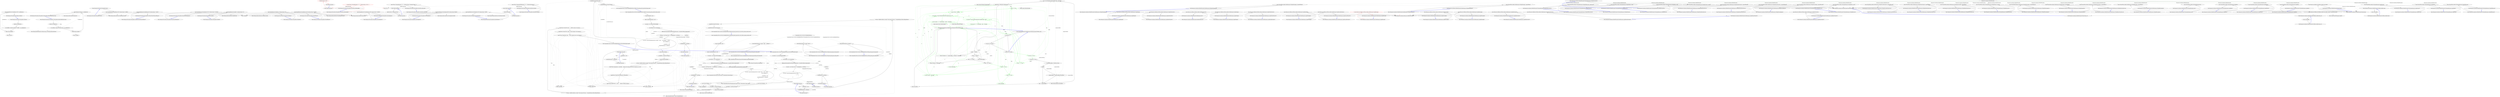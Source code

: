 digraph  {
n0 [cluster="Humanizer.Tests.Bytes.ParsingTests.Parse()", label="Entry Humanizer.Tests.Bytes.ParsingTests.Parse()", span="10-10"];
n1 [cluster="Humanizer.Tests.Bytes.ParsingTests.Parse()", label="Assert.Equal(ByteSize.FromKilobytes(1020), ByteSize.Parse(''1020KB''))", span="12-12"];
n2 [cluster="Humanizer.Tests.Bytes.ParsingTests.Parse()", label="Exit Humanizer.Tests.Bytes.ParsingTests.Parse()", span="10-10"];
n3 [cluster="Humanizer.Bytes.ByteSize.FromKilobytes(double)", label="Entry Humanizer.Bytes.ByteSize.FromKilobytes(double)", span="103-103"];
n4 [cluster="Humanizer.Bytes.ByteSize.Parse(string)", label="Entry Humanizer.Bytes.ByteSize.Parse(string)", span="354-354"];
n5 [cluster="Unk.Equal", label="Entry Unk.Equal", span=""];
n6 [cluster="Humanizer.Tests.Bytes.ParsingTests.TryParse()", label="Entry Humanizer.Tests.Bytes.ParsingTests.TryParse()", span="16-16"];
n7 [cluster="Humanizer.Tests.Bytes.ParsingTests.TryParse()", label="ByteSize resultByteSize", span="18-18"];
n8 [cluster="Humanizer.Tests.Bytes.ParsingTests.TryParse()", label="var resultBool = ByteSize.TryParse(''1020KB'', out resultByteSize)", span="19-19"];
n9 [cluster="Humanizer.Tests.Bytes.ParsingTests.TryParse()", label="Assert.True(resultBool)", span="21-21"];
n12 [cluster="Humanizer.Bytes.ByteSize.TryParse(string, out Humanizer.Bytes.ByteSize)", label="Entry Humanizer.Bytes.ByteSize.TryParse(string, out Humanizer.Bytes.ByteSize)", span="280-280"];
n10 [cluster="Humanizer.Tests.Bytes.ParsingTests.TryParse()", label="Assert.Equal(ByteSize.FromKilobytes(1020), resultByteSize)", span="22-22"];
n13 [cluster="Unk.True", label="Entry Unk.True", span=""];
n11 [cluster="Humanizer.Tests.Bytes.ParsingTests.TryParse()", label="Exit Humanizer.Tests.Bytes.ParsingTests.TryParse()", span="16-16"];
n14 [cluster="Humanizer.Tests.Bytes.ParsingTests.ParseDecimalMegabytes()", label="Entry Humanizer.Tests.Bytes.ParsingTests.ParseDecimalMegabytes()", span="26-26"];
n15 [cluster="Humanizer.Tests.Bytes.ParsingTests.ParseDecimalMegabytes()", label="Assert.Equal(ByteSize.FromMegabytes(100.5), ByteSize.Parse(''100.5MB''))", span="28-28"];
n16 [cluster="Humanizer.Tests.Bytes.ParsingTests.ParseDecimalMegabytes()", label="Exit Humanizer.Tests.Bytes.ParsingTests.ParseDecimalMegabytes()", span="26-26"];
n17 [cluster="Humanizer.Bytes.ByteSize.FromMegabytes(double)", label="Entry Humanizer.Bytes.ByteSize.FromMegabytes(double)", span="108-108"];
n18 [cluster="Humanizer.Tests.Bytes.ParsingTests.TryParseReturnsFalseOnBadValue(string)", label="Entry Humanizer.Tests.Bytes.ParsingTests.TryParseReturnsFalseOnBadValue(string)", span="35-35"];
n19 [cluster="Humanizer.Tests.Bytes.ParsingTests.TryParseReturnsFalseOnBadValue(string)", label="ByteSize resultByteSize", span="37-37"];
n20 [cluster="Humanizer.Tests.Bytes.ParsingTests.TryParseReturnsFalseOnBadValue(string)", label="var resultBool = ByteSize.TryParse(input, out resultByteSize)", span="38-38"];
n21 [cluster="Humanizer.Tests.Bytes.ParsingTests.TryParseReturnsFalseOnBadValue(string)", label="Assert.False(resultBool)", span="40-40"];
n22 [cluster="Humanizer.Tests.Bytes.ParsingTests.TryParseReturnsFalseOnBadValue(string)", label="Assert.Equal(new ByteSize(), resultByteSize)", span="41-41"];
n24 [cluster="Unk.False", label="Entry Unk.False", span=""];
n23 [cluster="Humanizer.Tests.Bytes.ParsingTests.TryParseReturnsFalseOnBadValue(string)", label="Exit Humanizer.Tests.Bytes.ParsingTests.TryParseReturnsFalseOnBadValue(string)", span="35-35"];
n25 [cluster="Humanizer.Bytes.ByteSize.ByteSize()", label="Entry Humanizer.Bytes.ByteSize.ByteSize()", span="8-8"];
n26 [cluster="Humanizer.Tests.Bytes.ParsingTests.TryParseWorksWithLotsOfSpaces()", label="Entry Humanizer.Tests.Bytes.ParsingTests.TryParseWorksWithLotsOfSpaces()", span="45-45"];
n27 [cluster="Humanizer.Tests.Bytes.ParsingTests.TryParseWorksWithLotsOfSpaces()", label="Assert.Equal(ByteSize.FromKilobytes(100), ByteSize.Parse('' 100 KB ''))", span="47-47"];
n28 [cluster="Humanizer.Tests.Bytes.ParsingTests.TryParseWorksWithLotsOfSpaces()", label="Exit Humanizer.Tests.Bytes.ParsingTests.TryParseWorksWithLotsOfSpaces()", span="45-45"];
n29 [cluster="Humanizer.Tests.Bytes.ParsingTests.ParseThrowsOnPartialBits()", label="Entry Humanizer.Tests.Bytes.ParsingTests.ParseThrowsOnPartialBits()", span="51-51"];
n30 [cluster="Humanizer.Tests.Bytes.ParsingTests.ParseThrowsOnPartialBits()", color=red, community=0, label="0: Assert.Throws<FormatException>(() => { ByteSize.Parse(''10.5b''); })", span="53-53"];
n31 [cluster="Humanizer.Tests.Bytes.ParsingTests.ParseThrowsOnPartialBits()", label="Exit Humanizer.Tests.Bytes.ParsingTests.ParseThrowsOnPartialBits()", span="51-51"];
n32 [cluster="Unk.>", label="Entry Unk.>", span=""];
n33 [cluster="lambda expression", label="Entry lambda expression", span="53-53"];
n34 [cluster="lambda expression", color=red, community=0, label="0: ByteSize.Parse(''10.5b'')", span="53-53"];
n35 [cluster="lambda expression", label="Exit lambda expression", span="53-53"];
n36 [cluster="Humanizer.Tests.Bytes.ParsingTests.ParseThrowsOnInvalid()", label="Entry Humanizer.Tests.Bytes.ParsingTests.ParseThrowsOnInvalid()", span="57-57"];
n37 [cluster="Humanizer.Tests.Bytes.ParsingTests.ParseThrowsOnInvalid()", label="Assert.Throws<FormatException>(() => { ByteSize.Parse(''Unexpected Value''); })", span="59-59"];
n38 [cluster="Humanizer.Tests.Bytes.ParsingTests.ParseThrowsOnInvalid()", label="Exit Humanizer.Tests.Bytes.ParsingTests.ParseThrowsOnInvalid()", span="57-57"];
n39 [cluster="lambda expression", label="Entry lambda expression", span="59-59"];
n40 [cluster="lambda expression", label="ByteSize.Parse(''Unexpected Value'')", span="59-59"];
n41 [cluster="lambda expression", label="Exit lambda expression", span="59-59"];
n42 [cluster="Humanizer.Tests.Bytes.ParsingTests.ParseThrowsOnNull()", label="Entry Humanizer.Tests.Bytes.ParsingTests.ParseThrowsOnNull()", span="63-63"];
n43 [cluster="Humanizer.Tests.Bytes.ParsingTests.ParseThrowsOnNull()", label="Assert.Throws<ArgumentNullException>(() => { ByteSize.Parse(null); })", span="65-65"];
n44 [cluster="Humanizer.Tests.Bytes.ParsingTests.ParseThrowsOnNull()", label="Exit Humanizer.Tests.Bytes.ParsingTests.ParseThrowsOnNull()", span="63-63"];
n45 [cluster="lambda expression", label="Entry lambda expression", span="65-65"];
n46 [cluster="lambda expression", label="ByteSize.Parse(null)", span="65-65"];
n47 [cluster="lambda expression", label="Exit lambda expression", span="65-65"];
n48 [cluster="Humanizer.Tests.Bytes.ParsingTests.ParseBits()", label="Entry Humanizer.Tests.Bytes.ParsingTests.ParseBits()", span="69-69"];
n49 [cluster="Humanizer.Tests.Bytes.ParsingTests.ParseBits()", label="Assert.Equal(ByteSize.FromBits(1), ByteSize.Parse(''1b''))", span="71-71"];
n50 [cluster="Humanizer.Tests.Bytes.ParsingTests.ParseBits()", label="Exit Humanizer.Tests.Bytes.ParsingTests.ParseBits()", span="69-69"];
n51 [cluster="Humanizer.Bytes.ByteSize.FromBits(long)", label="Entry Humanizer.Bytes.ByteSize.FromBits(long)", span="93-93"];
n52 [cluster="Humanizer.Tests.Bytes.ParsingTests.ParseBytes()", label="Entry Humanizer.Tests.Bytes.ParsingTests.ParseBytes()", span="75-75"];
n53 [cluster="Humanizer.Tests.Bytes.ParsingTests.ParseBytes()", label="Assert.Equal(ByteSize.FromBytes(1), ByteSize.Parse(''1B''))", span="77-77"];
n54 [cluster="Humanizer.Tests.Bytes.ParsingTests.ParseBytes()", label="Exit Humanizer.Tests.Bytes.ParsingTests.ParseBytes()", span="75-75"];
n55 [cluster="Humanizer.Bytes.ByteSize.FromBytes(double)", label="Entry Humanizer.Bytes.ByteSize.FromBytes(double)", span="98-98"];
n56 [cluster="Humanizer.Tests.Bytes.ParsingTests.ParseKilobytes()", label="Entry Humanizer.Tests.Bytes.ParsingTests.ParseKilobytes()", span="81-81"];
n57 [cluster="Humanizer.Tests.Bytes.ParsingTests.ParseKilobytes()", label="Assert.Equal(ByteSize.FromKilobytes(1020), ByteSize.Parse(''1020KB''))", span="83-83"];
n58 [cluster="Humanizer.Tests.Bytes.ParsingTests.ParseKilobytes()", label="Exit Humanizer.Tests.Bytes.ParsingTests.ParseKilobytes()", span="81-81"];
n59 [cluster="Humanizer.Tests.Bytes.ParsingTests.ParseMegabytes()", label="Entry Humanizer.Tests.Bytes.ParsingTests.ParseMegabytes()", span="87-87"];
n60 [cluster="Humanizer.Tests.Bytes.ParsingTests.ParseMegabytes()", label="Assert.Equal(ByteSize.FromMegabytes(1000), ByteSize.Parse(''1000MB''))", span="89-89"];
n61 [cluster="Humanizer.Tests.Bytes.ParsingTests.ParseMegabytes()", label="Exit Humanizer.Tests.Bytes.ParsingTests.ParseMegabytes()", span="87-87"];
n62 [cluster="Humanizer.Tests.Bytes.ParsingTests.ParseGigabytes()", label="Entry Humanizer.Tests.Bytes.ParsingTests.ParseGigabytes()", span="93-93"];
n63 [cluster="Humanizer.Tests.Bytes.ParsingTests.ParseGigabytes()", label="Assert.Equal(ByteSize.FromGigabytes(805), ByteSize.Parse(''805GB''))", span="95-95"];
n64 [cluster="Humanizer.Tests.Bytes.ParsingTests.ParseGigabytes()", label="Exit Humanizer.Tests.Bytes.ParsingTests.ParseGigabytes()", span="93-93"];
n65 [cluster="Humanizer.Bytes.ByteSize.FromGigabytes(double)", label="Entry Humanizer.Bytes.ByteSize.FromGigabytes(double)", span="113-113"];
n66 [cluster="Humanizer.Tests.Bytes.ParsingTests.ParseTerabytes()", label="Entry Humanizer.Tests.Bytes.ParsingTests.ParseTerabytes()", span="99-99"];
n67 [cluster="Humanizer.Tests.Bytes.ParsingTests.ParseTerabytes()", label="Assert.Equal(ByteSize.FromTerabytes(100), ByteSize.Parse(''100TB''))", span="101-101"];
n68 [cluster="Humanizer.Tests.Bytes.ParsingTests.ParseTerabytes()", label="Exit Humanizer.Tests.Bytes.ParsingTests.ParseTerabytes()", span="99-99"];
n69 [cluster="Humanizer.Bytes.ByteSize.FromTerabytes(double)", label="Entry Humanizer.Bytes.ByteSize.FromTerabytes(double)", span="118-118"];
m0_39 [cluster="Unk.Be", file="NameLookupTests.cs", label="Entry Unk.Be", span=""];
m0_10 [cluster="CommandLine.Tests.Unit.Text.VerbsHelpTextFixture.Failed_verb_parsing_prints_particular_help_screen()", file="NameLookupTests.cs", label="Entry CommandLine.Tests.Unit.Text.VerbsHelpTextFixture.Failed_verb_parsing_prints_particular_help_screen()", span="62-62"];
m0_11 [cluster="CommandLine.Tests.Unit.Text.VerbsHelpTextFixture.Failed_verb_parsing_prints_particular_help_screen()", file="NameLookupTests.cs", label="string invokedVerb = null", span="64-64"];
m0_12 [cluster="CommandLine.Tests.Unit.Text.VerbsHelpTextFixture.Failed_verb_parsing_prints_particular_help_screen()", file="NameLookupTests.cs", label="object invokedVerbInstance = null", span="65-65"];
m0_13 [cluster="CommandLine.Tests.Unit.Text.VerbsHelpTextFixture.Failed_verb_parsing_prints_particular_help_screen()", file="NameLookupTests.cs", label="var options = new OptionsWithVerbsHelp()", span="67-67"];
m0_14 [cluster="CommandLine.Tests.Unit.Text.VerbsHelpTextFixture.Failed_verb_parsing_prints_particular_help_screen()", file="NameLookupTests.cs", label="var testWriter = new StringWriter()", span="68-68"];
m0_17 [cluster="CommandLine.Tests.Unit.Text.VerbsHelpTextFixture.Failed_verb_parsing_prints_particular_help_screen()", file="NameLookupTests.cs", label="var result = parser.ParseArguments(new string[] { ''clone'', ''--no_hardlinks'' }, options,\r\n                (verb, subOptions) =>\r\n                    {\r\n                        invokedVerb = verb;\r\n                        invokedVerbInstance = subOptions;\r\n                    })", span="71-76"];
m0_15 [cluster="CommandLine.Tests.Unit.Text.VerbsHelpTextFixture.Failed_verb_parsing_prints_particular_help_screen()", file="NameLookupTests.cs", label="ReflectionUtil.AssemblyFromWhichToPullInformation = Assembly.GetExecutingAssembly()", span="69-69"];
m0_16 [cluster="CommandLine.Tests.Unit.Text.VerbsHelpTextFixture.Failed_verb_parsing_prints_particular_help_screen()", file="NameLookupTests.cs", label="var parser = new Parser(with => with.HelpWriter = testWriter)", span="70-70"];
m0_19 [cluster="CommandLine.Tests.Unit.Text.VerbsHelpTextFixture.Failed_verb_parsing_prints_particular_help_screen()", file="NameLookupTests.cs", label="var helpText = testWriter.ToString()", span="80-80"];
m0_18 [cluster="CommandLine.Tests.Unit.Text.VerbsHelpTextFixture.Failed_verb_parsing_prints_particular_help_screen()", file="NameLookupTests.cs", label="result.Should().BeFalse()", span="78-78"];
m0_25 [cluster="CommandLine.Tests.Unit.Text.VerbsHelpTextFixture.Failed_verb_parsing_prints_particular_help_screen()", file="NameLookupTests.cs", label="invokedVerb.Should().Be(''clone'')", span="88-88"];
m0_26 [cluster="CommandLine.Tests.Unit.Text.VerbsHelpTextFixture.Failed_verb_parsing_prints_particular_help_screen()", file="NameLookupTests.cs", label="invokedVerbInstance.Should().Be(null)", span="89-89"];
m0_20 [cluster="CommandLine.Tests.Unit.Text.VerbsHelpTextFixture.Failed_verb_parsing_prints_particular_help_screen()", file="NameLookupTests.cs", label="Console.WriteLine(helpText)", span="81-81"];
m0_21 [cluster="CommandLine.Tests.Unit.Text.VerbsHelpTextFixture.Failed_verb_parsing_prints_particular_help_screen()", file="NameLookupTests.cs", label="var lines = helpText.Split(new string[] { Environment.NewLine }, StringSplitOptions.RemoveEmptyEntries)", span="82-82"];
m0_22 [cluster="CommandLine.Tests.Unit.Text.VerbsHelpTextFixture.Failed_verb_parsing_prints_particular_help_screen()", file="NameLookupTests.cs", label="lines[5].Trim().Should().Be(''--no-hardlinks    Optimize the cloning process from a repository on a local'')", span="84-84"];
m0_23 [cluster="CommandLine.Tests.Unit.Text.VerbsHelpTextFixture.Failed_verb_parsing_prints_particular_help_screen()", file="NameLookupTests.cs", label="lines[6].Trim().Should().Be(''filesystem by copying files.'')", span="85-85"];
m0_24 [cluster="CommandLine.Tests.Unit.Text.VerbsHelpTextFixture.Failed_verb_parsing_prints_particular_help_screen()", file="NameLookupTests.cs", label="lines[7].Trim().Should().Be(''-q, --quiet       Suppress summary message.'')", span="86-86"];
m0_27 [cluster="CommandLine.Tests.Unit.Text.VerbsHelpTextFixture.Failed_verb_parsing_prints_particular_help_screen()", file="NameLookupTests.cs", label="Exit CommandLine.Tests.Unit.Text.VerbsHelpTextFixture.Failed_verb_parsing_prints_particular_help_screen()", span="62-62"];
m0_3 [cluster="CommandLine.Tests.Unit.Text.VerbsHelpTextFixture.DoCoreTestForIndex(string[])", file="NameLookupTests.cs", label="Entry CommandLine.Tests.Unit.Text.VerbsHelpTextFixture.DoCoreTestForIndex(string[])", span="121-121"];
m0_69 [cluster="CommandLine.Tests.Unit.Text.VerbsHelpTextFixture.DoCoreTestForIndex(string[])", file="NameLookupTests.cs", label="var options = new OptionsWithVerbsHelp()", span="123-123"];
m0_73 [cluster="CommandLine.Tests.Unit.Text.VerbsHelpTextFixture.DoCoreTestForIndex(string[])", file="NameLookupTests.cs", label="var result = parser.ParseArguments(args, options,\r\n                (_, __) =>\r\n                    {\r\n                    })", span="127-130"];
m0_70 [cluster="CommandLine.Tests.Unit.Text.VerbsHelpTextFixture.DoCoreTestForIndex(string[])", file="NameLookupTests.cs", label="var testWriter = new StringWriter()", span="124-124"];
m0_71 [cluster="CommandLine.Tests.Unit.Text.VerbsHelpTextFixture.DoCoreTestForIndex(string[])", file="NameLookupTests.cs", label="ReflectionUtil.AssemblyFromWhichToPullInformation = Assembly.GetExecutingAssembly()", span="125-125"];
m0_72 [cluster="CommandLine.Tests.Unit.Text.VerbsHelpTextFixture.DoCoreTestForIndex(string[])", file="NameLookupTests.cs", label="var parser = new Parser(with => with.HelpWriter = testWriter)", span="126-126"];
m0_75 [cluster="CommandLine.Tests.Unit.Text.VerbsHelpTextFixture.DoCoreTestForIndex(string[])", file="NameLookupTests.cs", label="var helpText = testWriter.ToString()", span="134-134"];
m0_74 [cluster="CommandLine.Tests.Unit.Text.VerbsHelpTextFixture.DoCoreTestForIndex(string[])", file="NameLookupTests.cs", label="result.Should().BeFalse()", span="132-132"];
m0_76 [cluster="CommandLine.Tests.Unit.Text.VerbsHelpTextFixture.DoCoreTestForIndex(string[])", file="NameLookupTests.cs", label="Console.WriteLine(helpText)", span="135-135"];
m0_77 [cluster="CommandLine.Tests.Unit.Text.VerbsHelpTextFixture.DoCoreTestForIndex(string[])", file="NameLookupTests.cs", label="var lines = helpText.Split(new string[] { Environment.NewLine }, StringSplitOptions.RemoveEmptyEntries)", span="136-136"];
m0_78 [cluster="CommandLine.Tests.Unit.Text.VerbsHelpTextFixture.DoCoreTestForIndex(string[])", file="NameLookupTests.cs", label="lines[5].Trim().Should().Be(''add       Add file contents to the index.'')", span="138-138"];
m0_79 [cluster="CommandLine.Tests.Unit.Text.VerbsHelpTextFixture.DoCoreTestForIndex(string[])", file="NameLookupTests.cs", label="lines[6].Trim().Should().Be(''commit    Record changes to the repository.'')", span="139-139"];
m0_80 [cluster="CommandLine.Tests.Unit.Text.VerbsHelpTextFixture.DoCoreTestForIndex(string[])", file="NameLookupTests.cs", label="lines[7].Trim().Should().Be(''clone     Clone a repository into a new directory.'')", span="140-140"];
m0_81 [cluster="CommandLine.Tests.Unit.Text.VerbsHelpTextFixture.DoCoreTestForIndex(string[])", file="NameLookupTests.cs", label="Exit CommandLine.Tests.Unit.Text.VerbsHelpTextFixture.DoCoreTestForIndex(string[])", span="121-121"];
m0_35 [cluster="System.IO.StringWriter.ToString()", file="NameLookupTests.cs", label="Entry System.IO.StringWriter.ToString()", span="0-0"];
m0_29 [cluster="System.IO.StringWriter.StringWriter()", file="NameLookupTests.cs", label="Entry System.IO.StringWriter.StringWriter()", span="0-0"];
m0_30 [cluster="System.Reflection.Assembly.GetExecutingAssembly()", file="NameLookupTests.cs", label="Entry System.Reflection.Assembly.GetExecutingAssembly()", span="0-0"];
m0_4 [cluster="CommandLine.Tests.Unit.Text.VerbsHelpTextFixture.Requesting_help_prints_help_index()", file="NameLookupTests.cs", label="Entry CommandLine.Tests.Unit.Text.VerbsHelpTextFixture.Requesting_help_prints_help_index()", span="50-50"];
m0_5 [cluster="CommandLine.Tests.Unit.Text.VerbsHelpTextFixture.Requesting_help_prints_help_index()", file="NameLookupTests.cs", label="DoCoreTestForIndex(new string[] {''help''})", span="52-52"];
m0_6 [cluster="CommandLine.Tests.Unit.Text.VerbsHelpTextFixture.Requesting_help_prints_help_index()", file="NameLookupTests.cs", label="Exit CommandLine.Tests.Unit.Text.VerbsHelpTextFixture.Requesting_help_prints_help_index()", span="50-50"];
m0_31 [cluster="CommandLine.Parser.Parser(System.Action<CommandLine.ParserSettings>)", file="NameLookupTests.cs", label="Entry CommandLine.Parser.Parser(System.Action<CommandLine.ParserSettings>)", span="86-86"];
m0_38 [cluster="string.Trim()", file="NameLookupTests.cs", label="Entry string.Trim()", span="0-0"];
m0_34 [cluster="Unk.BeFalse", file="NameLookupTests.cs", label="Entry Unk.BeFalse", span=""];
m0_82 [cluster="lambda expression", file="NameLookupTests.cs", label="Entry lambda expression", span="126-126"];
m0_41 [cluster="lambda expression", file="NameLookupTests.cs", label="with.HelpWriter = testWriter", span="70-70"];
m0_43 [cluster="lambda expression", file="NameLookupTests.cs", label="Entry lambda expression", span="72-76"];
m0_40 [cluster="lambda expression", file="NameLookupTests.cs", label="Entry lambda expression", span="70-70"];
m0_42 [cluster="lambda expression", file="NameLookupTests.cs", label="Exit lambda expression", span="70-70"];
m0_44 [cluster="lambda expression", file="NameLookupTests.cs", label="invokedVerb = verb", span="74-74"];
m0_45 [cluster="lambda expression", file="NameLookupTests.cs", label="invokedVerbInstance = subOptions", span="75-75"];
m0_46 [cluster="lambda expression", file="NameLookupTests.cs", label="Exit lambda expression", span="72-76"];
m0_63 [cluster="lambda expression", file="NameLookupTests.cs", label="with.HelpWriter = testWriter", span="102-102"];
m0_65 [cluster="lambda expression", file="NameLookupTests.cs", label="Entry lambda expression", span="104-108"];
m0_62 [cluster="lambda expression", file="NameLookupTests.cs", label="Entry lambda expression", span="102-102"];
m0_64 [cluster="lambda expression", file="NameLookupTests.cs", label="Exit lambda expression", span="102-102"];
m0_66 [cluster="lambda expression", file="NameLookupTests.cs", label="invokedVerb = verb", span="106-106"];
m0_67 [cluster="lambda expression", file="NameLookupTests.cs", label="invokedVerbInstance = subOptions", span="107-107"];
m0_68 [cluster="lambda expression", file="NameLookupTests.cs", label="Exit lambda expression", span="104-108"];
m0_83 [cluster="lambda expression", file="NameLookupTests.cs", label="with.HelpWriter = testWriter", span="126-126"];
m0_85 [cluster="lambda expression", file="NameLookupTests.cs", label="Entry lambda expression", span="128-130"];
m0_84 [cluster="lambda expression", file="NameLookupTests.cs", label="Exit lambda expression", span="126-126"];
m0_86 [cluster="lambda expression", file="NameLookupTests.cs", label="Exit lambda expression", span="128-130"];
m0_32 [cluster="CommandLine.Parser.ParseArguments(string[], object, System.Action<string, object>)", file="NameLookupTests.cs", label="Entry CommandLine.Parser.ParseArguments(string[], object, System.Action<string, object>)", span="162-162"];
m0_47 [cluster="CommandLine.Tests.Unit.Text.VerbsHelpTextFixture.Requesting_help_of_particular_verb_without_instance_should_work()", file="NameLookupTests.cs", label="Entry CommandLine.Tests.Unit.Text.VerbsHelpTextFixture.Requesting_help_of_particular_verb_without_instance_should_work()", span="94-94"];
m0_48 [cluster="CommandLine.Tests.Unit.Text.VerbsHelpTextFixture.Requesting_help_of_particular_verb_without_instance_should_work()", file="NameLookupTests.cs", label="string invokedVerb = null", span="96-96"];
m0_49 [cluster="CommandLine.Tests.Unit.Text.VerbsHelpTextFixture.Requesting_help_of_particular_verb_without_instance_should_work()", file="NameLookupTests.cs", label="object invokedVerbInstance = null", span="97-97"];
m0_50 [cluster="CommandLine.Tests.Unit.Text.VerbsHelpTextFixture.Requesting_help_of_particular_verb_without_instance_should_work()", file="NameLookupTests.cs", label="var options = new OptionsWithVerbsHelp()", span="99-99"];
m0_51 [cluster="CommandLine.Tests.Unit.Text.VerbsHelpTextFixture.Requesting_help_of_particular_verb_without_instance_should_work()", file="NameLookupTests.cs", label="var testWriter = new StringWriter()", span="100-100"];
m0_54 [cluster="CommandLine.Tests.Unit.Text.VerbsHelpTextFixture.Requesting_help_of_particular_verb_without_instance_should_work()", file="NameLookupTests.cs", label="var result = parser.ParseArguments(new string[] {''help'', ''add''}, options,\r\n                (verb, subOptions) =>\r\n                    {\r\n                        invokedVerb = verb;\r\n                        invokedVerbInstance = subOptions;\r\n                    })", span="103-108"];
m0_52 [cluster="CommandLine.Tests.Unit.Text.VerbsHelpTextFixture.Requesting_help_of_particular_verb_without_instance_should_work()", file="NameLookupTests.cs", label="ReflectionUtil.AssemblyFromWhichToPullInformation = Assembly.GetExecutingAssembly()", span="101-101"];
m0_53 [cluster="CommandLine.Tests.Unit.Text.VerbsHelpTextFixture.Requesting_help_of_particular_verb_without_instance_should_work()", file="NameLookupTests.cs", label="var parser = new Parser(with => with.HelpWriter = testWriter)", span="102-102"];
m0_56 [cluster="CommandLine.Tests.Unit.Text.VerbsHelpTextFixture.Requesting_help_of_particular_verb_without_instance_should_work()", file="NameLookupTests.cs", label="var helpText = testWriter.ToString()", span="112-112"];
m0_55 [cluster="CommandLine.Tests.Unit.Text.VerbsHelpTextFixture.Requesting_help_of_particular_verb_without_instance_should_work()", file="NameLookupTests.cs", label="result.Should().BeFalse()", span="110-110"];
m0_59 [cluster="CommandLine.Tests.Unit.Text.VerbsHelpTextFixture.Requesting_help_of_particular_verb_without_instance_should_work()", file="NameLookupTests.cs", label="invokedVerb.Should().Be(''help'')", span="116-116"];
m0_60 [cluster="CommandLine.Tests.Unit.Text.VerbsHelpTextFixture.Requesting_help_of_particular_verb_without_instance_should_work()", file="NameLookupTests.cs", label="invokedVerbInstance.Should().Be(null)", span="117-117"];
m0_57 [cluster="CommandLine.Tests.Unit.Text.VerbsHelpTextFixture.Requesting_help_of_particular_verb_without_instance_should_work()", file="NameLookupTests.cs", label="Console.WriteLine(helpText)", span="113-113"];
m0_58 [cluster="CommandLine.Tests.Unit.Text.VerbsHelpTextFixture.Requesting_help_of_particular_verb_without_instance_should_work()", file="NameLookupTests.cs", label="var lines = helpText.Split(new string[] { Environment.NewLine }, StringSplitOptions.RemoveEmptyEntries)", span="114-114"];
m0_61 [cluster="CommandLine.Tests.Unit.Text.VerbsHelpTextFixture.Requesting_help_of_particular_verb_without_instance_should_work()", file="NameLookupTests.cs", label="Exit CommandLine.Tests.Unit.Text.VerbsHelpTextFixture.Requesting_help_of_particular_verb_without_instance_should_work()", span="94-94"];
m0_37 [cluster="string.Split(string[], System.StringSplitOptions)", file="NameLookupTests.cs", label="Entry string.Split(string[], System.StringSplitOptions)", span="0-0"];
m0_0 [cluster="CommandLine.Tests.Unit.Text.VerbsHelpTextFixture.Failed_parsing_prints_help_index()", file="NameLookupTests.cs", label="Entry CommandLine.Tests.Unit.Text.VerbsHelpTextFixture.Failed_parsing_prints_help_index()", span="44-44"];
m0_1 [cluster="CommandLine.Tests.Unit.Text.VerbsHelpTextFixture.Failed_parsing_prints_help_index()", file="NameLookupTests.cs", label="DoCoreTestForIndex(new string[] {})", span="46-46"];
m0_2 [cluster="CommandLine.Tests.Unit.Text.VerbsHelpTextFixture.Failed_parsing_prints_help_index()", file="NameLookupTests.cs", label="Exit CommandLine.Tests.Unit.Text.VerbsHelpTextFixture.Failed_parsing_prints_help_index()", span="44-44"];
m0_7 [cluster="CommandLine.Tests.Unit.Text.VerbsHelpTextFixture.Requesting_bad_help_prints_help_index()", file="NameLookupTests.cs", label="Entry CommandLine.Tests.Unit.Text.VerbsHelpTextFixture.Requesting_bad_help_prints_help_index()", span="56-56"];
m0_8 [cluster="CommandLine.Tests.Unit.Text.VerbsHelpTextFixture.Requesting_bad_help_prints_help_index()", file="NameLookupTests.cs", label="DoCoreTestForIndex(new string[] { ''help'', ''undefined'' })", span="58-58"];
m0_9 [cluster="CommandLine.Tests.Unit.Text.VerbsHelpTextFixture.Requesting_bad_help_prints_help_index()", file="NameLookupTests.cs", label="Exit CommandLine.Tests.Unit.Text.VerbsHelpTextFixture.Requesting_bad_help_prints_help_index()", span="56-56"];
m0_33 [cluster="Unk.Should", file="NameLookupTests.cs", label="Entry Unk.Should", span=""];
m0_36 [cluster="System.Console.WriteLine(string)", file="NameLookupTests.cs", label="Entry System.Console.WriteLine(string)", span="0-0"];
m0_28 [cluster="CommandLine.Tests.Fakes.OptionsWithVerbsHelp.OptionsWithVerbsHelp()", file="NameLookupTests.cs", label="Entry CommandLine.Tests.Fakes.OptionsWithVerbsHelp.OptionsWithVerbsHelp()", span="80-80"];
m0_87 [file="NameLookupTests.cs", label="CommandLine.Tests.Unit.Text.VerbsHelpTextFixture", span=""];
m0_88 [file="NameLookupTests.cs", label=testWriter, span=""];
m0_89 [file="NameLookupTests.cs", label=testWriter, span=""];
m0_90 [file="NameLookupTests.cs", label=testWriter, span=""];
m2_34 [cluster="System.TimeSpan.TimeSpan(long)", file="SpecificationExtensions.cs", label="Entry System.TimeSpan.TimeSpan(long)", span="0-0"];
m2_0 [cluster="Humanizer.Extensions.DateExtensions.Humanize(System.DateTime, bool)", file="SpecificationExtensions.cs", label="Entry Humanizer.Extensions.DateExtensions.Humanize(System.DateTime, bool)", span="46-46"];
m2_1 [cluster="Humanizer.Extensions.DateExtensions.Humanize(System.DateTime, bool)", file="SpecificationExtensions.cs", label="int second = 1", span="48-48"];
m2_2 [cluster="Humanizer.Extensions.DateExtensions.Humanize(System.DateTime, bool)", file="SpecificationExtensions.cs", label="int minute = 60 * second", span="49-49"];
m2_3 [cluster="Humanizer.Extensions.DateExtensions.Humanize(System.DateTime, bool)", file="SpecificationExtensions.cs", label="int hour = 60 * minute", span="50-50"];
m2_33 [cluster="System.DateTime.ToLocalTime()", file="SpecificationExtensions.cs", label="Entry System.DateTime.ToLocalTime()", span="0-0"];
m2_35 [cluster="System.Math.Abs(double)", file="SpecificationExtensions.cs", label="Entry System.Math.Abs(double)", span="0-0"];
m2_36 [cluster="System.Math.Floor(double)", file="SpecificationExtensions.cs", label="Entry System.Math.Floor(double)", span="0-0"];
m2_4 [cluster="Humanizer.Extensions.DateExtensions.Humanize(System.DateTime, bool)", color=green, community=0, file="SpecificationExtensions.cs", label="0: int day = 24 * hour", span="51-51"];
m2_5 [cluster="Humanizer.Extensions.DateExtensions.Humanize(System.DateTime, bool)", file="SpecificationExtensions.cs", label="int month = 30 * day", span="52-52"];
m2_25 [cluster="Humanizer.Extensions.DateExtensions.Humanize(System.DateTime, bool)", color=green, community=0, file="SpecificationExtensions.cs", label="0: delta < 30 * day", span="82-82"];
m2_21 [cluster="Humanizer.Extensions.DateExtensions.Humanize(System.DateTime, bool)", color=green, community=0, file="SpecificationExtensions.cs", label="0: delta < 24 * hour", span="76-76"];
m2_19 [cluster="Humanizer.Extensions.DateExtensions.Humanize(System.DateTime, bool)", file="SpecificationExtensions.cs", label="delta < 90 * minute", span="73-73"];
m2_12 [cluster="Humanizer.Extensions.DateExtensions.Humanize(System.DateTime, bool)", file="SpecificationExtensions.cs", label="double delta = Math.Abs(ts.TotalSeconds)", span="62-62"];
m2_22 [cluster="Humanizer.Extensions.DateExtensions.Humanize(System.DateTime, bool)", color=green, community=0, file="SpecificationExtensions.cs", label="0: return ts.Hours + HoursAgo;", span="77-77"];
m2_23 [cluster="Humanizer.Extensions.DateExtensions.Humanize(System.DateTime, bool)", color=green, community=0, file="SpecificationExtensions.cs", label="0: delta < 48 * hour", span="79-79"];
m2_24 [cluster="Humanizer.Extensions.DateExtensions.Humanize(System.DateTime, bool)", color=green, community=0, file="SpecificationExtensions.cs", label="0: return Yesterday;", span="80-80"];
m2_26 [cluster="Humanizer.Extensions.DateExtensions.Humanize(System.DateTime, bool)", color=green, community=0, file="SpecificationExtensions.cs", label="0: return ts.Days + DaysAgo;", span="83-83"];
m2_27 [cluster="Humanizer.Extensions.DateExtensions.Humanize(System.DateTime, bool)", color=green, community=0, file="SpecificationExtensions.cs", label="0: delta < 12 * month", span="85-85"];
m2_28 [cluster="Humanizer.Extensions.DateExtensions.Humanize(System.DateTime, bool)", color=green, community=0, file="SpecificationExtensions.cs", label="0: int months = Convert.ToInt32(Math.Floor((double)ts.Days / 30))", span="87-87"];
m2_30 [cluster="Humanizer.Extensions.DateExtensions.Humanize(System.DateTime, bool)", color=green, community=0, file="SpecificationExtensions.cs", label="0: int years = Convert.ToInt32(Math.Floor((double)ts.Days / 365))", span="91-91"];
m2_14 [cluster="Humanizer.Extensions.DateExtensions.Humanize(System.DateTime, bool)", file="SpecificationExtensions.cs", label="return ts.Seconds == 1 ? OneSecondAgo : ts.Seconds + SecondsAgo;", span="65-65"];
m2_18 [cluster="Humanizer.Extensions.DateExtensions.Humanize(System.DateTime, bool)", file="SpecificationExtensions.cs", label="return ts.Minutes + MinutesAgo;", span="71-71"];
m2_29 [cluster="Humanizer.Extensions.DateExtensions.Humanize(System.DateTime, bool)", color=green, community=0, file="SpecificationExtensions.cs", label="0: return months <= 1 ? OneMonthAgo : months + MonthsAgo;", span="88-88"];
m2_31 [cluster="Humanizer.Extensions.DateExtensions.Humanize(System.DateTime, bool)", color=green, community=0, file="SpecificationExtensions.cs", label="0: return years <= 1 ? OneYearAgo : years + YearsAgo;", span="92-92"];
m2_20 [cluster="Humanizer.Extensions.DateExtensions.Humanize(System.DateTime, bool)", color=green, community=0, file="SpecificationExtensions.cs", label="0: return OneHourAgo;", span="74-74"];
m2_6 [cluster="Humanizer.Extensions.DateExtensions.Humanize(System.DateTime, bool)", file="SpecificationExtensions.cs", label="var comparisonBase = DateTime.UtcNow", span="54-54"];
m2_17 [cluster="Humanizer.Extensions.DateExtensions.Humanize(System.DateTime, bool)", file="SpecificationExtensions.cs", label="delta < 45 * minute", span="70-70"];
m2_11 [cluster="Humanizer.Extensions.DateExtensions.Humanize(System.DateTime, bool)", file="SpecificationExtensions.cs", label="var ts = new TimeSpan(comparisonBase.Ticks - input.Ticks)", span="61-61"];
m2_13 [cluster="Humanizer.Extensions.DateExtensions.Humanize(System.DateTime, bool)", file="SpecificationExtensions.cs", label="delta < 1 * minute", span="64-64"];
m2_15 [cluster="Humanizer.Extensions.DateExtensions.Humanize(System.DateTime, bool)", file="SpecificationExtensions.cs", label="delta < 2 * minute", span="67-67"];
m2_10 [cluster="Humanizer.Extensions.DateExtensions.Humanize(System.DateTime, bool)", file="SpecificationExtensions.cs", label="return FutureDate;", span="59-59"];
m2_16 [cluster="Humanizer.Extensions.DateExtensions.Humanize(System.DateTime, bool)", file="SpecificationExtensions.cs", label="return OneMinuteAgo;", span="68-68"];
m2_7 [cluster="Humanizer.Extensions.DateExtensions.Humanize(System.DateTime, bool)", file="SpecificationExtensions.cs", label="!utcDate", span="55-55"];
m2_8 [cluster="Humanizer.Extensions.DateExtensions.Humanize(System.DateTime, bool)", file="SpecificationExtensions.cs", label="comparisonBase = comparisonBase.ToLocalTime()", span="56-56"];
m2_9 [cluster="Humanizer.Extensions.DateExtensions.Humanize(System.DateTime, bool)", file="SpecificationExtensions.cs", label="input > comparisonBase", span="58-58"];
m2_32 [cluster="Humanizer.Extensions.DateExtensions.Humanize(System.DateTime, bool)", file="SpecificationExtensions.cs", label="Exit Humanizer.Extensions.DateExtensions.Humanize(System.DateTime, bool)", span="46-46"];
m2_37 [cluster="System.Convert.ToInt32(double)", file="SpecificationExtensions.cs", label="Entry System.Convert.ToInt32(double)", span="0-0"];
m3_102 [cluster="Humanizer.Localisation.DefaultFormatter.TimeSpanHumanize_MultipleSeconds(int)", file="SpecificationGuards.cs", label="Entry Humanizer.Localisation.DefaultFormatter.TimeSpanHumanize_MultipleSeconds(int)", span="169-169"];
m3_103 [cluster="Humanizer.Localisation.DefaultFormatter.TimeSpanHumanize_MultipleSeconds(int)", file="SpecificationGuards.cs", label="return Format(ResourceKeys.TimeSpanHumanize.MultipleSeconds, seconds);", span="171-171"];
m3_104 [cluster="Humanizer.Localisation.DefaultFormatter.TimeSpanHumanize_MultipleSeconds(int)", file="SpecificationGuards.cs", label="Exit Humanizer.Localisation.DefaultFormatter.TimeSpanHumanize_MultipleSeconds(int)", span="169-169"];
m3_114 [cluster="Humanizer.Localisation.DefaultFormatter.TimeSpanHumanize_Zero()", file="SpecificationGuards.cs", label="Entry Humanizer.Localisation.DefaultFormatter.TimeSpanHumanize_Zero()", span="189-189"];
m3_115 [cluster="Humanizer.Localisation.DefaultFormatter.TimeSpanHumanize_Zero()", file="SpecificationGuards.cs", label="return Format(ResourceKeys.TimeSpanHumanize.Zero);", span="191-191"];
m3_116 [cluster="Humanizer.Localisation.DefaultFormatter.TimeSpanHumanize_Zero()", file="SpecificationGuards.cs", label="Exit Humanizer.Localisation.DefaultFormatter.TimeSpanHumanize_Zero()", span="189-189"];
m3_10 [cluster="Humanizer.Localisation.DefaultFormatter.DateHumanize_MultipleMonthsAgo(int)", file="SpecificationGuards.cs", label="Entry Humanizer.Localisation.DefaultFormatter.DateHumanize_MultipleMonthsAgo(int)", span="19-19"];
m3_11 [cluster="Humanizer.Localisation.DefaultFormatter.DateHumanize_MultipleMonthsAgo(int)", file="SpecificationGuards.cs", label="return Format(ResourceKeys.DateHumanize.MultipleMonthsAgo, numberOfMonths);", span="21-21"];
m3_12 [cluster="Humanizer.Localisation.DefaultFormatter.DateHumanize_MultipleMonthsAgo(int)", file="SpecificationGuards.cs", label="Exit Humanizer.Localisation.DefaultFormatter.DateHumanize_MultipleMonthsAgo(int)", span="19-19"];
m3_16 [cluster="Humanizer.Localisation.DefaultFormatter.DateHumanize_MultipleYearsAgo(int)", file="SpecificationGuards.cs", label="Entry Humanizer.Localisation.DefaultFormatter.DateHumanize_MultipleYearsAgo(int)", span="29-29"];
m3_17 [cluster="Humanizer.Localisation.DefaultFormatter.DateHumanize_MultipleYearsAgo(int)", file="SpecificationGuards.cs", label="return Format(ResourceKeys.DateHumanize.MultipleYearsAgo, numberOfYears);", span="31-31"];
m3_18 [cluster="Humanizer.Localisation.DefaultFormatter.DateHumanize_MultipleYearsAgo(int)", file="SpecificationGuards.cs", label="Exit Humanizer.Localisation.DefaultFormatter.DateHumanize_MultipleYearsAgo(int)", span="29-29"];
m3_93 [cluster="Humanizer.Localisation.DefaultFormatter.TimeSpanHumanize_SingleHour()", file="SpecificationGuards.cs", label="Entry Humanizer.Localisation.DefaultFormatter.TimeSpanHumanize_SingleHour()", span="154-154"];
m3_94 [cluster="Humanizer.Localisation.DefaultFormatter.TimeSpanHumanize_SingleHour()", file="SpecificationGuards.cs", label="return Format(ResourceKeys.TimeSpanHumanize.SingleHour);", span="156-156"];
m3_95 [cluster="Humanizer.Localisation.DefaultFormatter.TimeSpanHumanize_SingleHour()", file="SpecificationGuards.cs", label="Exit Humanizer.Localisation.DefaultFormatter.TimeSpanHumanize_SingleHour()", span="154-154"];
m3_35 [cluster="Humanizer.Localisation.DefaultFormatter.DateHumanize_SingleDayAgo()", file="SpecificationGuards.cs", label="Entry Humanizer.Localisation.DefaultFormatter.DateHumanize_SingleDayAgo()", span="59-59"];
m3_36 [cluster="Humanizer.Localisation.DefaultFormatter.DateHumanize_SingleDayAgo()", file="SpecificationGuards.cs", label="return Resources.GetResource(ResourceKeys.DateHumanize.SingleDayAgo);", span="61-61"];
m3_37 [cluster="Humanizer.Localisation.DefaultFormatter.DateHumanize_SingleDayAgo()", file="SpecificationGuards.cs", label="Exit Humanizer.Localisation.DefaultFormatter.DateHumanize_SingleDayAgo()", span="59-59"];
m3_108 [cluster="Humanizer.Localisation.DefaultFormatter.TimeSpanHumanize_MultipleMilliseconds(int)", file="SpecificationGuards.cs", label="Entry Humanizer.Localisation.DefaultFormatter.TimeSpanHumanize_MultipleMilliseconds(int)", span="179-179"];
m3_109 [cluster="Humanizer.Localisation.DefaultFormatter.TimeSpanHumanize_MultipleMilliseconds(int)", file="SpecificationGuards.cs", label="return Format(ResourceKeys.TimeSpanHumanize.MultipleMilliseconds, milliSeconds);", span="181-181"];
m3_110 [cluster="Humanizer.Localisation.DefaultFormatter.TimeSpanHumanize_MultipleMilliseconds(int)", file="SpecificationGuards.cs", label="Exit Humanizer.Localisation.DefaultFormatter.TimeSpanHumanize_MultipleMilliseconds(int)", span="179-179"];
m3_77 [cluster="Humanizer.Localisation.DefaultFormatter.TimeSpanHumanize_MultipleWeeks(int)", file="SpecificationGuards.cs", label="Entry Humanizer.Localisation.DefaultFormatter.TimeSpanHumanize_MultipleWeeks(int)", span="129-129"];
m3_78 [cluster="Humanizer.Localisation.DefaultFormatter.TimeSpanHumanize_MultipleWeeks(int)", file="SpecificationGuards.cs", label="return Format(ResourceKeys.TimeSpanHumanize.MultipleWeeks, weeks);", span="131-131"];
m3_79 [cluster="Humanizer.Localisation.DefaultFormatter.TimeSpanHumanize_MultipleWeeks(int)", file="SpecificationGuards.cs", label="Exit Humanizer.Localisation.DefaultFormatter.TimeSpanHumanize_MultipleWeeks(int)", span="129-129"];
m3_84 [cluster="Humanizer.Localisation.DefaultFormatter.TimeSpanHumanize_MultipleDays(int)", file="SpecificationGuards.cs", label="Entry Humanizer.Localisation.DefaultFormatter.TimeSpanHumanize_MultipleDays(int)", span="139-139"];
m3_85 [cluster="Humanizer.Localisation.DefaultFormatter.TimeSpanHumanize_MultipleDays(int)", file="SpecificationGuards.cs", label="return Format(ResourceKeys.TimeSpanHumanize.MultipleDays, days);", span="141-141"];
m3_86 [cluster="Humanizer.Localisation.DefaultFormatter.TimeSpanHumanize_MultipleDays(int)", file="SpecificationGuards.cs", label="Exit Humanizer.Localisation.DefaultFormatter.TimeSpanHumanize_MultipleDays(int)", span="139-139"];
m3_71 [cluster="Humanizer.Localisation.DefaultFormatter.DateHumanize_SingleYearFromNow()", file="SpecificationGuards.cs", label="Entry Humanizer.Localisation.DefaultFormatter.DateHumanize_SingleYearFromNow()", span="119-119"];
m3_72 [cluster="Humanizer.Localisation.DefaultFormatter.DateHumanize_SingleYearFromNow()", file="SpecificationGuards.cs", label="return Resources.GetResource(ResourceKeys.DateHumanize.SingleYearFromNow);", span="121-121"];
m3_73 [cluster="Humanizer.Localisation.DefaultFormatter.DateHumanize_SingleYearFromNow()", file="SpecificationGuards.cs", label="Exit Humanizer.Localisation.DefaultFormatter.DateHumanize_SingleYearFromNow()", span="119-119"];
m3_62 [cluster="Humanizer.Localisation.DefaultFormatter.DateHumanize_Now()", file="SpecificationGuards.cs", label="Entry Humanizer.Localisation.DefaultFormatter.DateHumanize_Now()", span="104-104"];
m3_63 [cluster="Humanizer.Localisation.DefaultFormatter.DateHumanize_Now()", file="SpecificationGuards.cs", label="return Resources.GetResource(ResourceKeys.DateHumanize.Now);", span="106-106"];
m3_64 [cluster="Humanizer.Localisation.DefaultFormatter.DateHumanize_Now()", file="SpecificationGuards.cs", label="Exit Humanizer.Localisation.DefaultFormatter.DateHumanize_Now()", span="104-104"];
m3_99 [cluster="Humanizer.Localisation.DefaultFormatter.TimeSpanHumanize_SingleMinute()", file="SpecificationGuards.cs", label="Entry Humanizer.Localisation.DefaultFormatter.TimeSpanHumanize_SingleMinute()", span="164-164"];
m3_100 [cluster="Humanizer.Localisation.DefaultFormatter.TimeSpanHumanize_SingleMinute()", file="SpecificationGuards.cs", label="return Format(ResourceKeys.TimeSpanHumanize.SingleMinute);", span="166-166"];
m3_101 [cluster="Humanizer.Localisation.DefaultFormatter.TimeSpanHumanize_SingleMinute()", file="SpecificationGuards.cs", label="Exit Humanizer.Localisation.DefaultFormatter.TimeSpanHumanize_SingleMinute()", span="164-164"];
m3_47 [cluster="Humanizer.Localisation.DefaultFormatter.DateHumanize_MultipleMonthsFromNow(int)", file="SpecificationGuards.cs", label="Entry Humanizer.Localisation.DefaultFormatter.DateHumanize_MultipleMonthsFromNow(int)", span="79-79"];
m3_48 [cluster="Humanizer.Localisation.DefaultFormatter.DateHumanize_MultipleMonthsFromNow(int)", file="SpecificationGuards.cs", label="return Format(ResourceKeys.DateHumanize.MultipleMonthsFromNow, numberOfMonths);", span="81-81"];
m3_49 [cluster="Humanizer.Localisation.DefaultFormatter.DateHumanize_MultipleMonthsFromNow(int)", file="SpecificationGuards.cs", label="Exit Humanizer.Localisation.DefaultFormatter.DateHumanize_MultipleMonthsFromNow(int)", span="79-79"];
m3_32 [cluster="Humanizer.Localisation.DefaultFormatter.DateHumanize_SingleYearAgo()", file="SpecificationGuards.cs", label="Entry Humanizer.Localisation.DefaultFormatter.DateHumanize_SingleYearAgo()", span="54-54"];
m3_33 [cluster="Humanizer.Localisation.DefaultFormatter.DateHumanize_SingleYearAgo()", file="SpecificationGuards.cs", label="return Resources.GetResource(ResourceKeys.DateHumanize.SingleYearAgo);", span="56-56"];
m3_34 [cluster="Humanizer.Localisation.DefaultFormatter.DateHumanize_SingleYearAgo()", file="SpecificationGuards.cs", label="Exit Humanizer.Localisation.DefaultFormatter.DateHumanize_SingleYearAgo()", span="54-54"];
m3_65 [cluster="Humanizer.Localisation.DefaultFormatter.DateHumanize_SingleMonthFromNow()", file="SpecificationGuards.cs", label="Entry Humanizer.Localisation.DefaultFormatter.DateHumanize_SingleMonthFromNow()", span="109-109"];
m3_66 [cluster="Humanizer.Localisation.DefaultFormatter.DateHumanize_SingleMonthFromNow()", file="SpecificationGuards.cs", label="return Resources.GetResource(ResourceKeys.DateHumanize.SingleMonthFromNow);", span="111-111"];
m3_67 [cluster="Humanizer.Localisation.DefaultFormatter.DateHumanize_SingleMonthFromNow()", file="SpecificationGuards.cs", label="Exit Humanizer.Localisation.DefaultFormatter.DateHumanize_SingleMonthFromNow()", span="109-109"];
m3_87 [cluster="Humanizer.Localisation.DefaultFormatter.TimeSpanHumanize_SingleDay()", file="SpecificationGuards.cs", label="Entry Humanizer.Localisation.DefaultFormatter.TimeSpanHumanize_SingleDay()", span="144-144"];
m3_88 [cluster="Humanizer.Localisation.DefaultFormatter.TimeSpanHumanize_SingleDay()", file="SpecificationGuards.cs", label="return Format(ResourceKeys.TimeSpanHumanize.SingleDay);", span="146-146"];
m3_89 [cluster="Humanizer.Localisation.DefaultFormatter.TimeSpanHumanize_SingleDay()", file="SpecificationGuards.cs", label="Exit Humanizer.Localisation.DefaultFormatter.TimeSpanHumanize_SingleDay()", span="144-144"];
m3_44 [cluster="Humanizer.Localisation.DefaultFormatter.DateHumanize_MultipleMinutesFromNow(int)", file="SpecificationGuards.cs", label="Entry Humanizer.Localisation.DefaultFormatter.DateHumanize_MultipleMinutesFromNow(int)", span="74-74"];
m3_45 [cluster="Humanizer.Localisation.DefaultFormatter.DateHumanize_MultipleMinutesFromNow(int)", file="SpecificationGuards.cs", label="return Format(ResourceKeys.DateHumanize.MultipleMinutesFromNow, numberOfMinutes);", span="76-76"];
m3_46 [cluster="Humanizer.Localisation.DefaultFormatter.DateHumanize_MultipleMinutesFromNow(int)", file="SpecificationGuards.cs", label="Exit Humanizer.Localisation.DefaultFormatter.DateHumanize_MultipleMinutesFromNow(int)", span="74-74"];
m3_26 [cluster="Humanizer.Localisation.DefaultFormatter.DateHumanize_SingleMonthAgo()", file="SpecificationGuards.cs", label="Entry Humanizer.Localisation.DefaultFormatter.DateHumanize_SingleMonthAgo()", span="44-44"];
m3_27 [cluster="Humanizer.Localisation.DefaultFormatter.DateHumanize_SingleMonthAgo()", file="SpecificationGuards.cs", label="return Resources.GetResource(ResourceKeys.DateHumanize.SingleMonthAgo);", span="46-46"];
m3_28 [cluster="Humanizer.Localisation.DefaultFormatter.DateHumanize_SingleMonthAgo()", file="SpecificationGuards.cs", label="Exit Humanizer.Localisation.DefaultFormatter.DateHumanize_SingleMonthAgo()", span="44-44"];
m3_68 [cluster="Humanizer.Localisation.DefaultFormatter.DateHumanize_SingleSecondFromNow()", file="SpecificationGuards.cs", label="Entry Humanizer.Localisation.DefaultFormatter.DateHumanize_SingleSecondFromNow()", span="114-114"];
m3_69 [cluster="Humanizer.Localisation.DefaultFormatter.DateHumanize_SingleSecondFromNow()", file="SpecificationGuards.cs", label="return Resources.GetResource(ResourceKeys.DateHumanize.SingleSecondFromNow);", span="116-116"];
m3_70 [cluster="Humanizer.Localisation.DefaultFormatter.DateHumanize_SingleSecondFromNow()", file="SpecificationGuards.cs", label="Exit Humanizer.Localisation.DefaultFormatter.DateHumanize_SingleSecondFromNow()", span="114-114"];
m3_13 [cluster="Humanizer.Localisation.DefaultFormatter.DateHumanize_MultipleSecondsAgo(int)", file="SpecificationGuards.cs", label="Entry Humanizer.Localisation.DefaultFormatter.DateHumanize_MultipleSecondsAgo(int)", span="24-24"];
m3_14 [cluster="Humanizer.Localisation.DefaultFormatter.DateHumanize_MultipleSecondsAgo(int)", file="SpecificationGuards.cs", label="return Format(ResourceKeys.DateHumanize.MultipleSecondsAgo, numberOfSeconds);", span="26-26"];
m3_15 [cluster="Humanizer.Localisation.DefaultFormatter.DateHumanize_MultipleSecondsAgo(int)", file="SpecificationGuards.cs", label="Exit Humanizer.Localisation.DefaultFormatter.DateHumanize_MultipleSecondsAgo(int)", span="24-24"];
m3_90 [cluster="Humanizer.Localisation.DefaultFormatter.TimeSpanHumanize_MultipleHours(int)", file="SpecificationGuards.cs", label="Entry Humanizer.Localisation.DefaultFormatter.TimeSpanHumanize_MultipleHours(int)", span="149-149"];
m3_91 [cluster="Humanizer.Localisation.DefaultFormatter.TimeSpanHumanize_MultipleHours(int)", file="SpecificationGuards.cs", label="return Format(ResourceKeys.TimeSpanHumanize.MultipleHours, hours);", span="151-151"];
m3_92 [cluster="Humanizer.Localisation.DefaultFormatter.TimeSpanHumanize_MultipleHours(int)", file="SpecificationGuards.cs", label="Exit Humanizer.Localisation.DefaultFormatter.TimeSpanHumanize_MultipleHours(int)", span="149-149"];
m3_105 [cluster="Humanizer.Localisation.DefaultFormatter.TimeSpanHumanize_SingleSecond()", file="SpecificationGuards.cs", label="Entry Humanizer.Localisation.DefaultFormatter.TimeSpanHumanize_SingleSecond()", span="174-174"];
m3_106 [cluster="Humanizer.Localisation.DefaultFormatter.TimeSpanHumanize_SingleSecond()", file="SpecificationGuards.cs", label="return Format(ResourceKeys.TimeSpanHumanize.SingleSecond);", span="176-176"];
m3_107 [cluster="Humanizer.Localisation.DefaultFormatter.TimeSpanHumanize_SingleSecond()", file="SpecificationGuards.cs", label="Exit Humanizer.Localisation.DefaultFormatter.TimeSpanHumanize_SingleSecond()", span="174-174"];
m3_23 [cluster="Humanizer.Localisation.DefaultFormatter.DateHumanize_SingleHourAgo()", file="SpecificationGuards.cs", label="Entry Humanizer.Localisation.DefaultFormatter.DateHumanize_SingleHourAgo()", span="39-39"];
m3_24 [cluster="Humanizer.Localisation.DefaultFormatter.DateHumanize_SingleHourAgo()", color=red, community=0, file="SpecificationGuards.cs", label="0: return Resources.GetResource(ResourceKeys.DateHumanize.SingleHourAgo);", span="41-41"];
m3_25 [cluster="Humanizer.Localisation.DefaultFormatter.DateHumanize_SingleHourAgo()", file="SpecificationGuards.cs", label="Exit Humanizer.Localisation.DefaultFormatter.DateHumanize_SingleHourAgo()", span="39-39"];
m3_29 [cluster="Humanizer.Localisation.DefaultFormatter.DateHumanize_SingleSecondAgo()", file="SpecificationGuards.cs", label="Entry Humanizer.Localisation.DefaultFormatter.DateHumanize_SingleSecondAgo()", span="49-49"];
m3_30 [cluster="Humanizer.Localisation.DefaultFormatter.DateHumanize_SingleSecondAgo()", file="SpecificationGuards.cs", label="return Resources.GetResource(ResourceKeys.DateHumanize.SingleSecondAgo);", span="51-51"];
m3_31 [cluster="Humanizer.Localisation.DefaultFormatter.DateHumanize_SingleSecondAgo()", file="SpecificationGuards.cs", label="Exit Humanizer.Localisation.DefaultFormatter.DateHumanize_SingleSecondAgo()", span="49-49"];
m3_22 [cluster="Humanizer.Localisation.Resources.GetResource(string)", file="SpecificationGuards.cs", label="Entry Humanizer.Localisation.Resources.GetResource(string)", span="16-16"];
m3_122 [cluster="Humanizer.Localisation.DefaultFormatter.GetResourceKey(string, int)", file="SpecificationGuards.cs", label="Entry Humanizer.Localisation.DefaultFormatter.GetResourceKey(string, int)", span="204-204"];
m3_124 [cluster="Humanizer.Localisation.DefaultFormatter.GetResourceKey(string, int)", file="SpecificationGuards.cs", label="return resourceKey;", span="206-206"];
m3_125 [cluster="Humanizer.Localisation.DefaultFormatter.GetResourceKey(string, int)", file="SpecificationGuards.cs", label="Exit Humanizer.Localisation.DefaultFormatter.GetResourceKey(string, int)", span="204-204"];
m3_19 [cluster="Humanizer.Localisation.DefaultFormatter.DateHumanize_SingleMinuteAgo()", file="SpecificationGuards.cs", label="Entry Humanizer.Localisation.DefaultFormatter.DateHumanize_SingleMinuteAgo()", span="34-34"];
m3_20 [cluster="Humanizer.Localisation.DefaultFormatter.DateHumanize_SingleMinuteAgo()", file="SpecificationGuards.cs", label="return Resources.GetResource(ResourceKeys.DateHumanize.SingleMinuteAgo);", span="36-36"];
m3_21 [cluster="Humanizer.Localisation.DefaultFormatter.DateHumanize_SingleMinuteAgo()", file="SpecificationGuards.cs", label="Exit Humanizer.Localisation.DefaultFormatter.DateHumanize_SingleMinuteAgo()", span="34-34"];
m3_80 [cluster="Humanizer.Localisation.DefaultFormatter.TimeSpanHumanize_SingleWeek()", file="SpecificationGuards.cs", label="Entry Humanizer.Localisation.DefaultFormatter.TimeSpanHumanize_SingleWeek()", span="134-134"];
m3_81 [cluster="Humanizer.Localisation.DefaultFormatter.TimeSpanHumanize_SingleWeek()", file="SpecificationGuards.cs", label="return Format(ResourceKeys.TimeSpanHumanize.SingleWeek);", span="136-136"];
m3_82 [cluster="Humanizer.Localisation.DefaultFormatter.TimeSpanHumanize_SingleWeek()", file="SpecificationGuards.cs", label="Exit Humanizer.Localisation.DefaultFormatter.TimeSpanHumanize_SingleWeek()", span="134-134"];
m3_83 [cluster="Humanizer.Localisation.DefaultFormatter.Format(string)", file="SpecificationGuards.cs", label="Entry Humanizer.Localisation.DefaultFormatter.Format(string)", span="194-194"];
m3_117 [cluster="Humanizer.Localisation.DefaultFormatter.Format(string)", file="SpecificationGuards.cs", label="return Resources.GetResource(GetResourceKey(resourceKey));", span="196-196"];
m3_118 [cluster="Humanizer.Localisation.DefaultFormatter.Format(string)", file="SpecificationGuards.cs", label="Exit Humanizer.Localisation.DefaultFormatter.Format(string)", span="194-194"];
m3_123 [cluster="string.FormatWith(params object[])", file="SpecificationGuards.cs", label="Entry string.FormatWith(params object[])", span="15-15"];
m3_50 [cluster="Humanizer.Localisation.DefaultFormatter.DateHumanize_MultipleSecondsFromNow(int)", file="SpecificationGuards.cs", label="Entry Humanizer.Localisation.DefaultFormatter.DateHumanize_MultipleSecondsFromNow(int)", span="84-84"];
m3_51 [cluster="Humanizer.Localisation.DefaultFormatter.DateHumanize_MultipleSecondsFromNow(int)", file="SpecificationGuards.cs", label="return Format(ResourceKeys.DateHumanize.MultipleSecondsFromNow, numberOfSeconds);", span="86-86"];
m3_52 [cluster="Humanizer.Localisation.DefaultFormatter.DateHumanize_MultipleSecondsFromNow(int)", file="SpecificationGuards.cs", label="Exit Humanizer.Localisation.DefaultFormatter.DateHumanize_MultipleSecondsFromNow(int)", span="84-84"];
m3_53 [cluster="Humanizer.Localisation.DefaultFormatter.DateHumanize_MultipleYearsFromNow(int)", file="SpecificationGuards.cs", label="Entry Humanizer.Localisation.DefaultFormatter.DateHumanize_MultipleYearsFromNow(int)", span="89-89"];
m3_54 [cluster="Humanizer.Localisation.DefaultFormatter.DateHumanize_MultipleYearsFromNow(int)", file="SpecificationGuards.cs", label="return Format(ResourceKeys.DateHumanize.MultipleYearsFromNow, numberOfYears);", span="91-91"];
m3_55 [cluster="Humanizer.Localisation.DefaultFormatter.DateHumanize_MultipleYearsFromNow(int)", file="SpecificationGuards.cs", label="Exit Humanizer.Localisation.DefaultFormatter.DateHumanize_MultipleYearsFromNow(int)", span="89-89"];
m3_111 [cluster="Humanizer.Localisation.DefaultFormatter.TimeSpanHumanize_SingleMillisecond()", file="SpecificationGuards.cs", label="Entry Humanizer.Localisation.DefaultFormatter.TimeSpanHumanize_SingleMillisecond()", span="184-184"];
m3_112 [cluster="Humanizer.Localisation.DefaultFormatter.TimeSpanHumanize_SingleMillisecond()", file="SpecificationGuards.cs", label="return Format(ResourceKeys.TimeSpanHumanize.SingleMillisecond);", span="186-186"];
m3_113 [cluster="Humanizer.Localisation.DefaultFormatter.TimeSpanHumanize_SingleMillisecond()", file="SpecificationGuards.cs", label="Exit Humanizer.Localisation.DefaultFormatter.TimeSpanHumanize_SingleMillisecond()", span="184-184"];
m3_38 [cluster="Humanizer.Localisation.DefaultFormatter.DateHumanize_MultipleDaysFromNow(int)", file="SpecificationGuards.cs", label="Entry Humanizer.Localisation.DefaultFormatter.DateHumanize_MultipleDaysFromNow(int)", span="64-64"];
m3_39 [cluster="Humanizer.Localisation.DefaultFormatter.DateHumanize_MultipleDaysFromNow(int)", file="SpecificationGuards.cs", label="return Format(ResourceKeys.DateHumanize.MultipleDaysFromNow, numberOfDays);", span="66-66"];
m3_40 [cluster="Humanizer.Localisation.DefaultFormatter.DateHumanize_MultipleDaysFromNow(int)", file="SpecificationGuards.cs", label="Exit Humanizer.Localisation.DefaultFormatter.DateHumanize_MultipleDaysFromNow(int)", span="64-64"];
m3_96 [cluster="Humanizer.Localisation.DefaultFormatter.TimeSpanHumanize_MultipleMinutes(int)", file="SpecificationGuards.cs", label="Entry Humanizer.Localisation.DefaultFormatter.TimeSpanHumanize_MultipleMinutes(int)", span="159-159"];
m3_97 [cluster="Humanizer.Localisation.DefaultFormatter.TimeSpanHumanize_MultipleMinutes(int)", file="SpecificationGuards.cs", label="return Format(ResourceKeys.TimeSpanHumanize.MultipleMinutes, minutes);", span="161-161"];
m3_98 [cluster="Humanizer.Localisation.DefaultFormatter.TimeSpanHumanize_MultipleMinutes(int)", file="SpecificationGuards.cs", label="Exit Humanizer.Localisation.DefaultFormatter.TimeSpanHumanize_MultipleMinutes(int)", span="159-159"];
m3_7 [cluster="Humanizer.Localisation.DefaultFormatter.DateHumanize_MultipleMinutesAgo(int)", file="SpecificationGuards.cs", label="Entry Humanizer.Localisation.DefaultFormatter.DateHumanize_MultipleMinutesAgo(int)", span="14-14"];
m3_8 [cluster="Humanizer.Localisation.DefaultFormatter.DateHumanize_MultipleMinutesAgo(int)", file="SpecificationGuards.cs", label="return Format(ResourceKeys.DateHumanize.MultipleMinutesAgo, numberOfMinutes);", span="16-16"];
m3_9 [cluster="Humanizer.Localisation.DefaultFormatter.DateHumanize_MultipleMinutesAgo(int)", file="SpecificationGuards.cs", label="Exit Humanizer.Localisation.DefaultFormatter.DateHumanize_MultipleMinutesAgo(int)", span="14-14"];
m3_0 [cluster="Humanizer.Localisation.DefaultFormatter.DateHumanize_MultipleDaysAgo(int)", file="SpecificationGuards.cs", label="Entry Humanizer.Localisation.DefaultFormatter.DateHumanize_MultipleDaysAgo(int)", span="4-4"];
m3_1 [cluster="Humanizer.Localisation.DefaultFormatter.DateHumanize_MultipleDaysAgo(int)", file="SpecificationGuards.cs", label="return Format(ResourceKeys.DateHumanize.MultipleDaysAgo, numberOfDays);", span="6-6"];
m3_2 [cluster="Humanizer.Localisation.DefaultFormatter.DateHumanize_MultipleDaysAgo(int)", file="SpecificationGuards.cs", label="Exit Humanizer.Localisation.DefaultFormatter.DateHumanize_MultipleDaysAgo(int)", span="4-4"];
m3_3 [cluster="Humanizer.Localisation.DefaultFormatter.Format(string, int)", file="SpecificationGuards.cs", label="Entry Humanizer.Localisation.DefaultFormatter.Format(string, int)", span="199-199"];
m3_120 [cluster="Humanizer.Localisation.DefaultFormatter.Format(string, int)", file="SpecificationGuards.cs", label="return Resources.GetResource(GetResourceKey(resourceKey, number)).FormatWith(number);", span="201-201"];
m3_121 [cluster="Humanizer.Localisation.DefaultFormatter.Format(string, int)", file="SpecificationGuards.cs", label="Exit Humanizer.Localisation.DefaultFormatter.Format(string, int)", span="199-199"];
m3_41 [cluster="Humanizer.Localisation.DefaultFormatter.DateHumanize_MultipleHoursFromNow(int)", file="SpecificationGuards.cs", label="Entry Humanizer.Localisation.DefaultFormatter.DateHumanize_MultipleHoursFromNow(int)", span="69-69"];
m3_42 [cluster="Humanizer.Localisation.DefaultFormatter.DateHumanize_MultipleHoursFromNow(int)", file="SpecificationGuards.cs", label="return Format(ResourceKeys.DateHumanize.MultipleHoursFromNow, numberOfHours);", span="71-71"];
m3_43 [cluster="Humanizer.Localisation.DefaultFormatter.DateHumanize_MultipleHoursFromNow(int)", file="SpecificationGuards.cs", label="Exit Humanizer.Localisation.DefaultFormatter.DateHumanize_MultipleHoursFromNow(int)", span="69-69"];
m3_4 [cluster="Humanizer.Localisation.DefaultFormatter.DateHumanize_MultipleHoursAgo(int)", file="SpecificationGuards.cs", label="Entry Humanizer.Localisation.DefaultFormatter.DateHumanize_MultipleHoursAgo(int)", span="9-9"];
m3_5 [cluster="Humanizer.Localisation.DefaultFormatter.DateHumanize_MultipleHoursAgo(int)", file="SpecificationGuards.cs", label="return Format(ResourceKeys.DateHumanize.MultipleHoursAgo, numberOfHours);", span="11-11"];
m3_6 [cluster="Humanizer.Localisation.DefaultFormatter.DateHumanize_MultipleHoursAgo(int)", file="SpecificationGuards.cs", label="Exit Humanizer.Localisation.DefaultFormatter.DateHumanize_MultipleHoursAgo(int)", span="9-9"];
m3_74 [cluster="Humanizer.Localisation.DefaultFormatter.DateHumanize_SingleDayFromNow()", file="SpecificationGuards.cs", label="Entry Humanizer.Localisation.DefaultFormatter.DateHumanize_SingleDayFromNow()", span="124-124"];
m3_75 [cluster="Humanizer.Localisation.DefaultFormatter.DateHumanize_SingleDayFromNow()", file="SpecificationGuards.cs", label="return Resources.GetResource(ResourceKeys.DateHumanize.SingleDayFromNow);", span="126-126"];
m3_76 [cluster="Humanizer.Localisation.DefaultFormatter.DateHumanize_SingleDayFromNow()", file="SpecificationGuards.cs", label="Exit Humanizer.Localisation.DefaultFormatter.DateHumanize_SingleDayFromNow()", span="124-124"];
m3_119 [cluster="Humanizer.Localisation.DefaultFormatter.GetResourceKey(string)", file="SpecificationGuards.cs", label="Entry Humanizer.Localisation.DefaultFormatter.GetResourceKey(string)", span="209-209"];
m3_126 [cluster="Humanizer.Localisation.DefaultFormatter.GetResourceKey(string)", file="SpecificationGuards.cs", label="return resourceKey;", span="211-211"];
m3_127 [cluster="Humanizer.Localisation.DefaultFormatter.GetResourceKey(string)", file="SpecificationGuards.cs", label="Exit Humanizer.Localisation.DefaultFormatter.GetResourceKey(string)", span="209-209"];
m3_56 [cluster="Humanizer.Localisation.DefaultFormatter.DateHumanize_SingleMinuteFromNow()", file="SpecificationGuards.cs", label="Entry Humanizer.Localisation.DefaultFormatter.DateHumanize_SingleMinuteFromNow()", span="94-94"];
m3_57 [cluster="Humanizer.Localisation.DefaultFormatter.DateHumanize_SingleMinuteFromNow()", file="SpecificationGuards.cs", label="return Resources.GetResource(ResourceKeys.DateHumanize.SingleMinuteFromNow);", span="96-96"];
m3_58 [cluster="Humanizer.Localisation.DefaultFormatter.DateHumanize_SingleMinuteFromNow()", file="SpecificationGuards.cs", label="Exit Humanizer.Localisation.DefaultFormatter.DateHumanize_SingleMinuteFromNow()", span="94-94"];
m3_59 [cluster="Humanizer.Localisation.DefaultFormatter.DateHumanize_SingleHourFromNow()", file="SpecificationGuards.cs", label="Entry Humanizer.Localisation.DefaultFormatter.DateHumanize_SingleHourFromNow()", span="99-99"];
m3_60 [cluster="Humanizer.Localisation.DefaultFormatter.DateHumanize_SingleHourFromNow()", file="SpecificationGuards.cs", label="return Resources.GetResource(ResourceKeys.DateHumanize.SingleHourFromNow);", span="101-101"];
m3_61 [cluster="Humanizer.Localisation.DefaultFormatter.DateHumanize_SingleHourFromNow()", file="SpecificationGuards.cs", label="Exit Humanizer.Localisation.DefaultFormatter.DateHumanize_SingleHourFromNow()", span="99-99"];
m3_128 [file="SpecificationGuards.cs", label="Humanizer.Localisation.DefaultFormatter", span=""];
n0 -> n1  [key=0, style=solid];
n1 -> n2  [key=0, style=solid];
n1 -> n3  [key=2, style=dotted];
n1 -> n4  [key=2, style=dotted];
n1 -> n5  [key=2, style=dotted];
n2 -> n0  [color=blue, key=0, style=bold];
n6 -> n7  [key=0, style=solid];
n7 -> n8  [key=0, style=solid];
n8 -> n9  [key=0, style=solid];
n8 -> n12  [key=2, style=dotted];
n8 -> n10  [color=darkseagreen4, key=1, label=resultByteSize, style=dashed];
n9 -> n10  [key=0, style=solid];
n9 -> n13  [key=2, style=dotted];
n10 -> n11  [key=0, style=solid];
n10 -> n3  [key=2, style=dotted];
n10 -> n5  [key=2, style=dotted];
n11 -> n6  [color=blue, key=0, style=bold];
n14 -> n15  [key=0, style=solid];
n15 -> n16  [key=0, style=solid];
n15 -> n17  [key=2, style=dotted];
n15 -> n4  [key=2, style=dotted];
n15 -> n5  [key=2, style=dotted];
n16 -> n14  [color=blue, key=0, style=bold];
n18 -> n19  [key=0, style=solid];
n18 -> n20  [color=darkseagreen4, key=1, label=string, style=dashed];
n19 -> n20  [key=0, style=solid];
n20 -> n21  [key=0, style=solid];
n20 -> n12  [key=2, style=dotted];
n20 -> n22  [color=darkseagreen4, key=1, label=resultByteSize, style=dashed];
n21 -> n22  [key=0, style=solid];
n21 -> n24  [key=2, style=dotted];
n22 -> n23  [key=0, style=solid];
n22 -> n25  [key=2, style=dotted];
n22 -> n5  [key=2, style=dotted];
n23 -> n18  [color=blue, key=0, style=bold];
n26 -> n27  [key=0, style=solid];
n27 -> n28  [key=0, style=solid];
n27 -> n3  [key=2, style=dotted];
n27 -> n4  [key=2, style=dotted];
n27 -> n5  [key=2, style=dotted];
n28 -> n26  [color=blue, key=0, style=bold];
n29 -> n30  [color=red, key=0, style=solid];
n30 -> n31  [color=red, key=0, style=solid];
n30 -> n32  [color=red, key=2, style=dotted];
n30 -> n33  [color=red, key=1, label="lambda expression", style=dashed];
n31 -> n29  [color=blue, key=0, style=bold];
n33 -> n34  [color=red, key=0, style=solid];
n34 -> n35  [color=red, key=0, style=solid];
n34 -> n4  [color=red, key=2, style=dotted];
n35 -> n33  [color=blue, key=0, style=bold];
n36 -> n37  [key=0, style=solid];
n37 -> n38  [key=0, style=solid];
n37 -> n32  [key=2, style=dotted];
n37 -> n39  [color=darkseagreen4, key=1, label="lambda expression", style=dashed];
n38 -> n36  [color=blue, key=0, style=bold];
n39 -> n40  [key=0, style=solid];
n40 -> n41  [key=0, style=solid];
n40 -> n4  [key=2, style=dotted];
n41 -> n39  [color=blue, key=0, style=bold];
n42 -> n43  [key=0, style=solid];
n43 -> n44  [key=0, style=solid];
n43 -> n32  [key=2, style=dotted];
n43 -> n45  [color=darkseagreen4, key=1, label="lambda expression", style=dashed];
n44 -> n42  [color=blue, key=0, style=bold];
n45 -> n46  [key=0, style=solid];
n46 -> n47  [key=0, style=solid];
n46 -> n4  [key=2, style=dotted];
n47 -> n45  [color=blue, key=0, style=bold];
n48 -> n49  [key=0, style=solid];
n49 -> n50  [key=0, style=solid];
n49 -> n51  [key=2, style=dotted];
n49 -> n4  [key=2, style=dotted];
n49 -> n5  [key=2, style=dotted];
n50 -> n48  [color=blue, key=0, style=bold];
n52 -> n53  [key=0, style=solid];
n53 -> n54  [key=0, style=solid];
n53 -> n55  [key=2, style=dotted];
n53 -> n4  [key=2, style=dotted];
n53 -> n5  [key=2, style=dotted];
n54 -> n52  [color=blue, key=0, style=bold];
n56 -> n57  [key=0, style=solid];
n57 -> n58  [key=0, style=solid];
n57 -> n3  [key=2, style=dotted];
n57 -> n4  [key=2, style=dotted];
n57 -> n5  [key=2, style=dotted];
n58 -> n56  [color=blue, key=0, style=bold];
n59 -> n60  [key=0, style=solid];
n60 -> n61  [key=0, style=solid];
n60 -> n17  [key=2, style=dotted];
n60 -> n4  [key=2, style=dotted];
n60 -> n5  [key=2, style=dotted];
n61 -> n59  [color=blue, key=0, style=bold];
n62 -> n63  [key=0, style=solid];
n63 -> n64  [key=0, style=solid];
n63 -> n65  [key=2, style=dotted];
n63 -> n4  [key=2, style=dotted];
n63 -> n5  [key=2, style=dotted];
n64 -> n62  [color=blue, key=0, style=bold];
n66 -> n67  [key=0, style=solid];
n67 -> n68  [key=0, style=solid];
n67 -> n69  [key=2, style=dotted];
n67 -> n4  [key=2, style=dotted];
n67 -> n5  [key=2, style=dotted];
n68 -> n66  [color=blue, key=0, style=bold];
m0_10 -> m0_11  [key=0, style=solid];
m0_11 -> m0_12  [key=0, style=solid];
m0_12 -> m0_13  [key=0, style=solid];
m0_13 -> m0_14  [key=0, style=solid];
m0_13 -> m0_28  [key=2, style=dotted];
m0_13 -> m0_17  [color=darkseagreen4, key=1, label=options, style=dashed];
m0_14 -> m0_15  [key=0, style=solid];
m0_14 -> m0_29  [key=2, style=dotted];
m0_14 -> m0_16  [color=darkseagreen4, key=1, label=testWriter, style=dashed];
m0_14 -> m0_41  [color=darkseagreen4, key=1, label=testWriter, style=dashed];
m0_14 -> m0_19  [color=darkseagreen4, key=1, label=testWriter, style=dashed];
m0_17 -> m0_18  [key=0, style=solid];
m0_17 -> m0_32  [key=2, style=dotted];
m0_17 -> m0_43  [color=darkseagreen4, key=1, label="lambda expression", style=dashed];
m0_17 -> m0_25  [color=darkseagreen4, key=1, label=invokedVerb, style=dashed];
m0_17 -> m0_26  [color=darkseagreen4, key=1, label=invokedVerbInstance, style=dashed];
m0_15 -> m0_16  [key=0, style=solid];
m0_15 -> m0_30  [key=2, style=dotted];
m0_16 -> m0_17  [key=0, style=solid];
m0_16 -> m0_31  [key=2, style=dotted];
m0_16 -> m0_41  [color=darkseagreen4, key=1, label="CommandLine.ParserSettings", style=dashed];
m0_19 -> m0_20  [key=0, style=solid];
m0_19 -> m0_35  [key=2, style=dotted];
m0_19 -> m0_21  [color=darkseagreen4, key=1, label=helpText, style=dashed];
m0_18 -> m0_19  [key=0, style=solid];
m0_18 -> m0_33  [key=2, style=dotted];
m0_18 -> m0_34  [key=2, style=dotted];
m0_25 -> m0_26  [key=0, style=solid];
m0_25 -> m0_33  [key=2, style=dotted];
m0_25 -> m0_39  [key=2, style=dotted];
m0_26 -> m0_27  [key=0, style=solid];
m0_26 -> m0_33  [key=2, style=dotted];
m0_26 -> m0_39  [key=2, style=dotted];
m0_20 -> m0_21  [key=0, style=solid];
m0_20 -> m0_36  [key=2, style=dotted];
m0_21 -> m0_22  [key=0, style=solid];
m0_21 -> m0_37  [key=2, style=dotted];
m0_21 -> m0_23  [color=darkseagreen4, key=1, label=lines, style=dashed];
m0_21 -> m0_24  [color=darkseagreen4, key=1, label=lines, style=dashed];
m0_22 -> m0_23  [key=0, style=solid];
m0_22 -> m0_38  [key=2, style=dotted];
m0_22 -> m0_33  [key=2, style=dotted];
m0_22 -> m0_39  [key=2, style=dotted];
m0_23 -> m0_24  [key=0, style=solid];
m0_23 -> m0_38  [key=2, style=dotted];
m0_23 -> m0_33  [key=2, style=dotted];
m0_23 -> m0_39  [key=2, style=dotted];
m0_24 -> m0_25  [key=0, style=solid];
m0_24 -> m0_38  [key=2, style=dotted];
m0_24 -> m0_33  [key=2, style=dotted];
m0_24 -> m0_39  [key=2, style=dotted];
m0_27 -> m0_10  [color=blue, key=0, style=bold];
m0_3 -> m0_69  [key=0, style=solid];
m0_3 -> m0_73  [color=darkseagreen4, key=1, label="string[]", style=dashed];
m0_69 -> m0_70  [key=0, style=solid];
m0_69 -> m0_28  [key=2, style=dotted];
m0_69 -> m0_73  [color=darkseagreen4, key=1, label=options, style=dashed];
m0_73 -> m0_74  [key=0, style=solid];
m0_73 -> m0_32  [key=2, style=dotted];
m0_73 -> m0_85  [color=darkseagreen4, key=1, label="lambda expression", style=dashed];
m0_70 -> m0_71  [key=0, style=solid];
m0_70 -> m0_29  [key=2, style=dotted];
m0_70 -> m0_72  [color=darkseagreen4, key=1, label=testWriter, style=dashed];
m0_70 -> m0_83  [color=darkseagreen4, key=1, label=testWriter, style=dashed];
m0_70 -> m0_75  [color=darkseagreen4, key=1, label=testWriter, style=dashed];
m0_71 -> m0_72  [key=0, style=solid];
m0_71 -> m0_30  [key=2, style=dotted];
m0_72 -> m0_73  [key=0, style=solid];
m0_72 -> m0_31  [key=2, style=dotted];
m0_72 -> m0_83  [color=darkseagreen4, key=1, label="CommandLine.ParserSettings", style=dashed];
m0_75 -> m0_76  [key=0, style=solid];
m0_75 -> m0_35  [key=2, style=dotted];
m0_75 -> m0_77  [color=darkseagreen4, key=1, label=helpText, style=dashed];
m0_74 -> m0_75  [key=0, style=solid];
m0_74 -> m0_33  [key=2, style=dotted];
m0_74 -> m0_34  [key=2, style=dotted];
m0_76 -> m0_77  [key=0, style=solid];
m0_76 -> m0_36  [key=2, style=dotted];
m0_77 -> m0_78  [key=0, style=solid];
m0_77 -> m0_37  [key=2, style=dotted];
m0_77 -> m0_79  [color=darkseagreen4, key=1, label=lines, style=dashed];
m0_77 -> m0_80  [color=darkseagreen4, key=1, label=lines, style=dashed];
m0_78 -> m0_79  [key=0, style=solid];
m0_78 -> m0_38  [key=2, style=dotted];
m0_78 -> m0_33  [key=2, style=dotted];
m0_78 -> m0_39  [key=2, style=dotted];
m0_79 -> m0_80  [key=0, style=solid];
m0_79 -> m0_38  [key=2, style=dotted];
m0_79 -> m0_33  [key=2, style=dotted];
m0_79 -> m0_39  [key=2, style=dotted];
m0_80 -> m0_81  [key=0, style=solid];
m0_80 -> m0_38  [key=2, style=dotted];
m0_80 -> m0_33  [key=2, style=dotted];
m0_80 -> m0_39  [key=2, style=dotted];
m0_81 -> m0_3  [color=blue, key=0, style=bold];
m0_4 -> m0_5  [key=0, style=solid];
m0_5 -> m0_6  [key=0, style=solid];
m0_5 -> m0_3  [key=2, style=dotted];
m0_6 -> m0_4  [color=blue, key=0, style=bold];
m0_82 -> m0_83  [key=0, style=solid];
m0_41 -> m0_42  [key=0, style=solid];
m0_43 -> m0_44  [key=0, style=solid];
m0_43 -> m0_45  [color=darkseagreen4, key=1, label=object, style=dashed];
m0_40 -> m0_41  [key=0, style=solid];
m0_42 -> m0_40  [color=blue, key=0, style=bold];
m0_44 -> m0_45  [key=0, style=solid];
m0_44 -> m0_46  [color=darkseagreen4, key=1, label=invokedVerb, style=dashed];
m0_45 -> m0_46  [key=0, style=solid];
m0_46 -> m0_43  [color=blue, key=0, style=bold];
m0_63 -> m0_64  [key=0, style=solid];
m0_65 -> m0_66  [key=0, style=solid];
m0_65 -> m0_67  [color=darkseagreen4, key=1, label=object, style=dashed];
m0_62 -> m0_63  [key=0, style=solid];
m0_64 -> m0_62  [color=blue, key=0, style=bold];
m0_66 -> m0_67  [key=0, style=solid];
m0_66 -> m0_68  [color=darkseagreen4, key=1, label=invokedVerb, style=dashed];
m0_67 -> m0_68  [key=0, style=solid];
m0_68 -> m0_65  [color=blue, key=0, style=bold];
m0_83 -> m0_84  [key=0, style=solid];
m0_85 -> m0_86  [key=0, style=solid];
m0_84 -> m0_82  [color=blue, key=0, style=bold];
m0_86 -> m0_85  [color=blue, key=0, style=bold];
m0_47 -> m0_48  [key=0, style=solid];
m0_48 -> m0_49  [key=0, style=solid];
m0_49 -> m0_50  [key=0, style=solid];
m0_50 -> m0_51  [key=0, style=solid];
m0_50 -> m0_28  [key=2, style=dotted];
m0_50 -> m0_54  [color=darkseagreen4, key=1, label=options, style=dashed];
m0_51 -> m0_52  [key=0, style=solid];
m0_51 -> m0_29  [key=2, style=dotted];
m0_51 -> m0_53  [color=darkseagreen4, key=1, label=testWriter, style=dashed];
m0_51 -> m0_63  [color=darkseagreen4, key=1, label=testWriter, style=dashed];
m0_51 -> m0_56  [color=darkseagreen4, key=1, label=testWriter, style=dashed];
m0_54 -> m0_55  [key=0, style=solid];
m0_54 -> m0_32  [key=2, style=dotted];
m0_54 -> m0_65  [color=darkseagreen4, key=1, label="lambda expression", style=dashed];
m0_54 -> m0_59  [color=darkseagreen4, key=1, label=invokedVerb, style=dashed];
m0_54 -> m0_60  [color=darkseagreen4, key=1, label=invokedVerbInstance, style=dashed];
m0_52 -> m0_53  [key=0, style=solid];
m0_52 -> m0_30  [key=2, style=dotted];
m0_53 -> m0_54  [key=0, style=solid];
m0_53 -> m0_31  [key=2, style=dotted];
m0_53 -> m0_63  [color=darkseagreen4, key=1, label="CommandLine.ParserSettings", style=dashed];
m0_56 -> m0_57  [key=0, style=solid];
m0_56 -> m0_35  [key=2, style=dotted];
m0_56 -> m0_58  [color=darkseagreen4, key=1, label=helpText, style=dashed];
m0_55 -> m0_56  [key=0, style=solid];
m0_55 -> m0_33  [key=2, style=dotted];
m0_55 -> m0_34  [key=2, style=dotted];
m0_59 -> m0_60  [key=0, style=solid];
m0_59 -> m0_33  [key=2, style=dotted];
m0_59 -> m0_39  [key=2, style=dotted];
m0_60 -> m0_61  [key=0, style=solid];
m0_60 -> m0_33  [key=2, style=dotted];
m0_60 -> m0_39  [key=2, style=dotted];
m0_57 -> m0_58  [key=0, style=solid];
m0_57 -> m0_36  [key=2, style=dotted];
m0_58 -> m0_59  [key=0, style=solid];
m0_58 -> m0_37  [key=2, style=dotted];
m0_61 -> m0_47  [color=blue, key=0, style=bold];
m0_0 -> m0_1  [key=0, style=solid];
m0_1 -> m0_2  [key=0, style=solid];
m0_1 -> m0_3  [key=2, style=dotted];
m0_2 -> m0_0  [color=blue, key=0, style=bold];
m0_7 -> m0_8  [key=0, style=solid];
m0_8 -> m0_9  [key=0, style=solid];
m0_8 -> m0_3  [key=2, style=dotted];
m0_9 -> m0_7  [color=blue, key=0, style=bold];
m0_87 -> m0_1  [color=darkseagreen4, key=1, label="CommandLine.Tests.Unit.Text.VerbsHelpTextFixture", style=dashed];
m0_87 -> m0_5  [color=darkseagreen4, key=1, label="CommandLine.Tests.Unit.Text.VerbsHelpTextFixture", style=dashed];
m0_87 -> m0_8  [color=darkseagreen4, key=1, label="CommandLine.Tests.Unit.Text.VerbsHelpTextFixture", style=dashed];
m0_88 -> m0_41  [color=darkseagreen4, key=1, label=testWriter, style=dashed];
m0_89 -> m0_63  [color=darkseagreen4, key=1, label=testWriter, style=dashed];
m0_90 -> m0_83  [color=darkseagreen4, key=1, label=testWriter, style=dashed];
m2_0 -> m2_1  [key=0, style=solid];
m2_0 -> m2_11  [color=darkseagreen4, key=1, label="System.DateTime", style=dashed];
m2_0 -> m2_7  [color=darkseagreen4, key=1, label=bool, style=dashed];
m2_0 -> m2_9  [color=darkseagreen4, key=1, label="System.DateTime", style=dashed];
m2_1 -> m2_2  [key=0, style=solid];
m2_1 -> m2_3  [key=0, style=solid];
m2_2 -> m2_3  [key=0, style=solid];
m2_2 -> m2_19  [color=darkseagreen4, key=1, label=minute, style=dashed];
m2_2 -> m2_13  [color=darkseagreen4, key=1, label=minute, style=dashed];
m2_2 -> m2_15  [color=darkseagreen4, key=1, label=minute, style=dashed];
m2_2 -> m2_17  [color=darkseagreen4, key=1, label=minute, style=dashed];
m2_3 -> m2_0  [color=blue, key=0, style=bold];
m2_3 -> m2_4  [color=green, key=0, style=solid];
m2_3 -> m2_21  [color=green, key=1, label=hour, style=dashed];
m2_3 -> m2_23  [color=green, key=1, label=hour, style=dashed];
m2_4 -> m2_5  [color=green, key=0, style=solid];
m2_4 -> m2_25  [color=green, key=1, label=day, style=dashed];
m2_5 -> m2_27  [color=green, key=1, label=month, style=dashed];
m2_5 -> m2_6  [key=0, style=solid];
m2_25 -> m2_26  [color=green, key=0, style=solid];
m2_25 -> m2_27  [color=green, key=0, style=solid];
m2_21 -> m2_22  [color=green, key=0, style=solid];
m2_21 -> m2_23  [color=green, key=0, style=solid];
m2_19 -> m2_21  [color=green, key=0, style=solid];
m2_19 -> m2_20  [color=green, key=0, style=solid];
m2_12 -> m2_21  [color=green, key=1, label=delta, style=dashed];
m2_12 -> m2_23  [color=green, key=1, label=delta, style=dashed];
m2_12 -> m2_25  [color=green, key=1, label=delta, style=dashed];
m2_12 -> m2_27  [color=green, key=1, label=delta, style=dashed];
m2_12 -> m2_22  [color=green, key=1, label=ts, style=dashed];
m2_12 -> m2_26  [color=green, key=1, label=ts, style=dashed];
m2_12 -> m2_28  [color=green, key=1, label=ts, style=dashed];
m2_12 -> m2_30  [color=green, key=1, label=ts, style=dashed];
m2_12 -> m2_19  [color=darkseagreen4, key=1, label=delta, style=dashed];
m2_12 -> m2_12  [color=darkseagreen4, key=1, label=ts, style=dashed];
m2_12 -> m2_13  [key=0, style=solid];
m2_12 -> m2_35  [key=2, style=dotted];
m2_12 -> m2_14  [color=darkseagreen4, key=1, label=ts, style=dashed];
m2_12 -> m2_15  [color=darkseagreen4, key=1, label=delta, style=dashed];
m2_12 -> m2_17  [color=darkseagreen4, key=1, label=delta, style=dashed];
m2_12 -> m2_18  [color=darkseagreen4, key=1, label=ts, style=dashed];
m2_22 -> m2_22  [color=green, key=1, label=ts, style=dashed];
m2_22 -> m2_32  [color=green, key=0, style=solid];
m2_22 -> m2_26  [color=green, key=1, label=ts, style=dashed];
m2_22 -> m2_28  [color=green, key=1, label=ts, style=dashed];
m2_22 -> m2_30  [color=green, key=1, label=ts, style=dashed];
m2_23 -> m2_24  [color=green, key=0, style=solid];
m2_23 -> m2_25  [color=green, key=0, style=solid];
m2_24 -> m2_32  [color=green, key=0, style=solid];
m2_26 -> m2_26  [color=green, key=1, label=ts, style=dashed];
m2_26 -> m2_32  [color=green, key=0, style=solid];
m2_26 -> m2_28  [color=green, key=1, label=ts, style=dashed];
m2_26 -> m2_30  [color=green, key=1, label=ts, style=dashed];
m2_27 -> m2_28  [color=green, key=0, style=solid];
m2_27 -> m2_30  [color=green, key=0, style=solid];
m2_28 -> m2_28  [color=green, key=1, label=ts, style=dashed];
m2_28 -> m2_29  [color=green, key=0, style=solid];
m2_28 -> m2_36  [color=green, key=2, style=dotted];
m2_28 -> m2_37  [color=green, key=2, style=dotted];
m2_28 -> m2_30  [color=green, key=1, label=ts, style=dashed];
m2_30 -> m2_30  [color=green, key=1, label=ts, style=dashed];
m2_30 -> m2_31  [color=green, key=0, style=solid];
m2_30 -> m2_36  [color=green, key=2, style=dotted];
m2_30 -> m2_37  [color=green, key=2, style=dotted];
m2_14 -> m2_22  [color=green, key=1, label=ts, style=dashed];
m2_14 -> m2_26  [color=green, key=1, label=ts, style=dashed];
m2_14 -> m2_28  [color=green, key=1, label=ts, style=dashed];
m2_14 -> m2_30  [color=green, key=1, label=ts, style=dashed];
m2_14 -> m2_14  [color=darkseagreen4, key=1, label=ts, style=dashed];
m2_14 -> m2_32  [key=0, style=solid];
m2_14 -> m2_18  [color=darkseagreen4, key=1, label=ts, style=dashed];
m2_18 -> m2_22  [color=green, key=1, label=ts, style=dashed];
m2_18 -> m2_26  [color=green, key=1, label=ts, style=dashed];
m2_18 -> m2_28  [color=green, key=1, label=ts, style=dashed];
m2_18 -> m2_30  [color=green, key=1, label=ts, style=dashed];
m2_18 -> m2_18  [color=darkseagreen4, key=1, label=ts, style=dashed];
m2_18 -> m2_32  [key=0, style=solid];
m2_29 -> m2_32  [color=green, key=0, style=solid];
m2_31 -> m2_32  [color=green, key=0, style=solid];
m2_20 -> m2_32  [color=green, key=0, style=solid];
m2_6 -> m2_7  [key=0, style=solid];
m2_6 -> m2_8  [color=darkseagreen4, key=1, label=comparisonBase, style=dashed];
m2_6 -> m2_9  [color=darkseagreen4, key=1, label=comparisonBase, style=dashed];
m2_6 -> m2_11  [color=darkseagreen4, key=1, label=comparisonBase, style=dashed];
m2_17 -> m2_19  [key=0, style=solid];
m2_17 -> m2_18  [key=0, style=solid];
m2_11 -> m2_12  [key=0, style=solid];
m2_11 -> m2_34  [key=2, style=dotted];
m2_13 -> m2_14  [key=0, style=solid];
m2_13 -> m2_15  [key=0, style=solid];
m2_15 -> m2_17  [key=0, style=solid];
m2_15 -> m2_16  [key=0, style=solid];
m2_10 -> m2_32  [key=0, style=solid];
m2_16 -> m2_32  [key=0, style=solid];
m2_7 -> m2_8  [key=0, style=solid];
m2_7 -> m2_9  [key=0, style=solid];
m2_8 -> m2_11  [color=darkseagreen4, key=1, label=comparisonBase, style=dashed];
m2_8 -> m2_8  [color=darkseagreen4, key=1, label=comparisonBase, style=dashed];
m2_8 -> m2_9  [key=0, style=solid];
m2_8 -> m2_33  [key=2, style=dotted];
m2_9 -> m2_11  [key=0, style=solid];
m2_9 -> m2_10  [key=0, style=solid];
m2_32 -> m2_0  [color=blue, key=0, style=bold];
m3_102 -> m3_103  [key=0, style=solid];
m3_103 -> m3_104  [key=0, style=solid];
m3_103 -> m3_3  [key=2, style=dotted];
m3_104 -> m3_102  [color=blue, key=0, style=bold];
m3_114 -> m3_115  [key=0, style=solid];
m3_115 -> m3_116  [key=0, style=solid];
m3_115 -> m3_83  [key=2, style=dotted];
m3_116 -> m3_114  [color=blue, key=0, style=bold];
m3_10 -> m3_11  [key=0, style=solid];
m3_11 -> m3_12  [key=0, style=solid];
m3_11 -> m3_3  [key=2, style=dotted];
m3_12 -> m3_10  [color=blue, key=0, style=bold];
m3_16 -> m3_17  [key=0, style=solid];
m3_17 -> m3_18  [key=0, style=solid];
m3_17 -> m3_3  [key=2, style=dotted];
m3_18 -> m3_16  [color=blue, key=0, style=bold];
m3_93 -> m3_94  [key=0, style=solid];
m3_94 -> m3_95  [key=0, style=solid];
m3_94 -> m3_83  [key=2, style=dotted];
m3_95 -> m3_93  [color=blue, key=0, style=bold];
m3_35 -> m3_36  [key=0, style=solid];
m3_36 -> m3_37  [key=0, style=solid];
m3_36 -> m3_22  [key=2, style=dotted];
m3_37 -> m3_35  [color=blue, key=0, style=bold];
m3_108 -> m3_109  [key=0, style=solid];
m3_109 -> m3_110  [key=0, style=solid];
m3_109 -> m3_3  [key=2, style=dotted];
m3_110 -> m3_108  [color=blue, key=0, style=bold];
m3_77 -> m3_78  [key=0, style=solid];
m3_78 -> m3_79  [key=0, style=solid];
m3_78 -> m3_3  [key=2, style=dotted];
m3_79 -> m3_77  [color=blue, key=0, style=bold];
m3_84 -> m3_85  [key=0, style=solid];
m3_85 -> m3_86  [key=0, style=solid];
m3_85 -> m3_3  [key=2, style=dotted];
m3_86 -> m3_84  [color=blue, key=0, style=bold];
m3_71 -> m3_72  [key=0, style=solid];
m3_72 -> m3_73  [key=0, style=solid];
m3_72 -> m3_22  [key=2, style=dotted];
m3_73 -> m3_71  [color=blue, key=0, style=bold];
m3_62 -> m3_63  [key=0, style=solid];
m3_63 -> m3_64  [key=0, style=solid];
m3_63 -> m3_22  [key=2, style=dotted];
m3_64 -> m3_62  [color=blue, key=0, style=bold];
m3_99 -> m3_100  [key=0, style=solid];
m3_100 -> m3_101  [key=0, style=solid];
m3_100 -> m3_83  [key=2, style=dotted];
m3_101 -> m3_99  [color=blue, key=0, style=bold];
m3_47 -> m3_48  [key=0, style=solid];
m3_48 -> m3_49  [key=0, style=solid];
m3_48 -> m3_3  [key=2, style=dotted];
m3_49 -> m3_47  [color=blue, key=0, style=bold];
m3_32 -> m3_33  [key=0, style=solid];
m3_33 -> m3_34  [key=0, style=solid];
m3_33 -> m3_22  [key=2, style=dotted];
m3_34 -> m3_32  [color=blue, key=0, style=bold];
m3_65 -> m3_66  [key=0, style=solid];
m3_66 -> m3_67  [key=0, style=solid];
m3_66 -> m3_22  [key=2, style=dotted];
m3_67 -> m3_65  [color=blue, key=0, style=bold];
m3_87 -> m3_88  [key=0, style=solid];
m3_88 -> m3_89  [key=0, style=solid];
m3_88 -> m3_83  [key=2, style=dotted];
m3_89 -> m3_87  [color=blue, key=0, style=bold];
m3_44 -> m3_45  [key=0, style=solid];
m3_45 -> m3_46  [key=0, style=solid];
m3_45 -> m3_3  [key=2, style=dotted];
m3_46 -> m3_44  [color=blue, key=0, style=bold];
m3_26 -> m3_27  [key=0, style=solid];
m3_27 -> m3_28  [key=0, style=solid];
m3_27 -> m3_22  [key=2, style=dotted];
m3_28 -> m3_26  [color=blue, key=0, style=bold];
m3_68 -> m3_69  [key=0, style=solid];
m3_69 -> m3_70  [key=0, style=solid];
m3_69 -> m3_22  [key=2, style=dotted];
m3_70 -> m3_68  [color=blue, key=0, style=bold];
m3_13 -> m3_14  [key=0, style=solid];
m3_14 -> m3_15  [key=0, style=solid];
m3_14 -> m3_3  [key=2, style=dotted];
m3_15 -> m3_13  [color=blue, key=0, style=bold];
m3_90 -> m3_91  [key=0, style=solid];
m3_91 -> m3_92  [key=0, style=solid];
m3_91 -> m3_3  [key=2, style=dotted];
m3_92 -> m3_90  [color=blue, key=0, style=bold];
m3_105 -> m3_106  [key=0, style=solid];
m3_106 -> m3_107  [key=0, style=solid];
m3_106 -> m3_83  [key=2, style=dotted];
m3_107 -> m3_105  [color=blue, key=0, style=bold];
m3_23 -> m3_24  [color=red, key=0, style=solid];
m3_24 -> m3_25  [color=red, key=0, style=solid];
m3_24 -> m3_22  [color=red, key=2, style=dotted];
m3_25 -> m3_23  [color=blue, key=0, style=bold];
m3_29 -> m3_30  [key=0, style=solid];
m3_30 -> m3_31  [key=0, style=solid];
m3_30 -> m3_22  [key=2, style=dotted];
m3_31 -> m3_29  [color=blue, key=0, style=bold];
m3_122 -> m3_124  [key=0, style=solid];
m3_124 -> m3_125  [key=0, style=solid];
m3_125 -> m3_122  [color=blue, key=0, style=bold];
m3_19 -> m3_20  [key=0, style=solid];
m3_20 -> m3_21  [key=0, style=solid];
m3_20 -> m3_22  [key=2, style=dotted];
m3_21 -> m3_19  [color=blue, key=0, style=bold];
m3_80 -> m3_81  [key=0, style=solid];
m3_81 -> m3_82  [key=0, style=solid];
m3_81 -> m3_83  [key=2, style=dotted];
m3_82 -> m3_80  [color=blue, key=0, style=bold];
m3_83 -> m3_117  [key=0, style=solid];
m3_117 -> m3_118  [key=0, style=solid];
m3_117 -> m3_119  [key=2, style=dotted];
m3_117 -> m3_22  [key=2, style=dotted];
m3_118 -> m3_83  [color=blue, key=0, style=bold];
m3_50 -> m3_51  [key=0, style=solid];
m3_51 -> m3_52  [key=0, style=solid];
m3_51 -> m3_3  [key=2, style=dotted];
m3_52 -> m3_50  [color=blue, key=0, style=bold];
m3_53 -> m3_54  [key=0, style=solid];
m3_54 -> m3_55  [key=0, style=solid];
m3_54 -> m3_3  [key=2, style=dotted];
m3_55 -> m3_53  [color=blue, key=0, style=bold];
m3_111 -> m3_112  [key=0, style=solid];
m3_112 -> m3_113  [key=0, style=solid];
m3_112 -> m3_83  [key=2, style=dotted];
m3_113 -> m3_111  [color=blue, key=0, style=bold];
m3_38 -> m3_39  [key=0, style=solid];
m3_39 -> m3_40  [key=0, style=solid];
m3_39 -> m3_3  [key=2, style=dotted];
m3_40 -> m3_38  [color=blue, key=0, style=bold];
m3_96 -> m3_97  [key=0, style=solid];
m3_97 -> m3_98  [key=0, style=solid];
m3_97 -> m3_3  [key=2, style=dotted];
m3_98 -> m3_96  [color=blue, key=0, style=bold];
m3_7 -> m3_8  [key=0, style=solid];
m3_8 -> m3_9  [key=0, style=solid];
m3_8 -> m3_3  [key=2, style=dotted];
m3_9 -> m3_7  [color=blue, key=0, style=bold];
m3_0 -> m3_1  [key=0, style=solid];
m3_1 -> m3_2  [key=0, style=solid];
m3_1 -> m3_3  [key=2, style=dotted];
m3_2 -> m3_0  [color=blue, key=0, style=bold];
m3_3 -> m3_120  [key=0, style=solid];
m3_120 -> m3_121  [key=0, style=solid];
m3_120 -> m3_122  [key=2, style=dotted];
m3_120 -> m3_22  [key=2, style=dotted];
m3_120 -> m3_123  [key=2, style=dotted];
m3_121 -> m3_3  [color=blue, key=0, style=bold];
m3_41 -> m3_42  [key=0, style=solid];
m3_42 -> m3_43  [key=0, style=solid];
m3_42 -> m3_3  [key=2, style=dotted];
m3_43 -> m3_41  [color=blue, key=0, style=bold];
m3_4 -> m3_5  [key=0, style=solid];
m3_5 -> m3_6  [key=0, style=solid];
m3_5 -> m3_3  [key=2, style=dotted];
m3_6 -> m3_4  [color=blue, key=0, style=bold];
m3_74 -> m3_75  [key=0, style=solid];
m3_75 -> m3_76  [key=0, style=solid];
m3_75 -> m3_22  [key=2, style=dotted];
m3_76 -> m3_74  [color=blue, key=0, style=bold];
m3_119 -> m3_126  [key=0, style=solid];
m3_126 -> m3_127  [key=0, style=solid];
m3_127 -> m3_119  [color=blue, key=0, style=bold];
m3_56 -> m3_57  [key=0, style=solid];
m3_57 -> m3_58  [key=0, style=solid];
m3_57 -> m3_22  [key=2, style=dotted];
m3_58 -> m3_56  [color=blue, key=0, style=bold];
m3_59 -> m3_60  [key=0, style=solid];
m3_60 -> m3_61  [key=0, style=solid];
m3_60 -> m3_22  [key=2, style=dotted];
m3_61 -> m3_59  [color=blue, key=0, style=bold];
m3_128 -> m3_1  [color=darkseagreen4, key=1, label="Humanizer.Localisation.DefaultFormatter", style=dashed];
m3_128 -> m3_5  [color=darkseagreen4, key=1, label="Humanizer.Localisation.DefaultFormatter", style=dashed];
m3_128 -> m3_8  [color=darkseagreen4, key=1, label="Humanizer.Localisation.DefaultFormatter", style=dashed];
m3_128 -> m3_11  [color=darkseagreen4, key=1, label="Humanizer.Localisation.DefaultFormatter", style=dashed];
m3_128 -> m3_14  [color=darkseagreen4, key=1, label="Humanizer.Localisation.DefaultFormatter", style=dashed];
m3_128 -> m3_17  [color=darkseagreen4, key=1, label="Humanizer.Localisation.DefaultFormatter", style=dashed];
m3_128 -> m3_39  [color=darkseagreen4, key=1, label="Humanizer.Localisation.DefaultFormatter", style=dashed];
m3_128 -> m3_42  [color=darkseagreen4, key=1, label="Humanizer.Localisation.DefaultFormatter", style=dashed];
m3_128 -> m3_45  [color=darkseagreen4, key=1, label="Humanizer.Localisation.DefaultFormatter", style=dashed];
m3_128 -> m3_48  [color=darkseagreen4, key=1, label="Humanizer.Localisation.DefaultFormatter", style=dashed];
m3_128 -> m3_51  [color=darkseagreen4, key=1, label="Humanizer.Localisation.DefaultFormatter", style=dashed];
m3_128 -> m3_54  [color=darkseagreen4, key=1, label="Humanizer.Localisation.DefaultFormatter", style=dashed];
m3_128 -> m3_78  [color=darkseagreen4, key=1, label="Humanizer.Localisation.DefaultFormatter", style=dashed];
m3_128 -> m3_81  [color=darkseagreen4, key=1, label="Humanizer.Localisation.DefaultFormatter", style=dashed];
m3_128 -> m3_85  [color=darkseagreen4, key=1, label="Humanizer.Localisation.DefaultFormatter", style=dashed];
m3_128 -> m3_88  [color=darkseagreen4, key=1, label="Humanizer.Localisation.DefaultFormatter", style=dashed];
m3_128 -> m3_91  [color=darkseagreen4, key=1, label="Humanizer.Localisation.DefaultFormatter", style=dashed];
m3_128 -> m3_94  [color=darkseagreen4, key=1, label="Humanizer.Localisation.DefaultFormatter", style=dashed];
m3_128 -> m3_97  [color=darkseagreen4, key=1, label="Humanizer.Localisation.DefaultFormatter", style=dashed];
m3_128 -> m3_100  [color=darkseagreen4, key=1, label="Humanizer.Localisation.DefaultFormatter", style=dashed];
m3_128 -> m3_103  [color=darkseagreen4, key=1, label="Humanizer.Localisation.DefaultFormatter", style=dashed];
m3_128 -> m3_106  [color=darkseagreen4, key=1, label="Humanizer.Localisation.DefaultFormatter", style=dashed];
m3_128 -> m3_109  [color=darkseagreen4, key=1, label="Humanizer.Localisation.DefaultFormatter", style=dashed];
m3_128 -> m3_112  [color=darkseagreen4, key=1, label="Humanizer.Localisation.DefaultFormatter", style=dashed];
m3_128 -> m3_115  [color=darkseagreen4, key=1, label="Humanizer.Localisation.DefaultFormatter", style=dashed];
m3_128 -> m3_117  [color=darkseagreen4, key=1, label="Humanizer.Localisation.DefaultFormatter", style=dashed];
m3_128 -> m3_120  [color=darkseagreen4, key=1, label="Humanizer.Localisation.DefaultFormatter", style=dashed];
}
